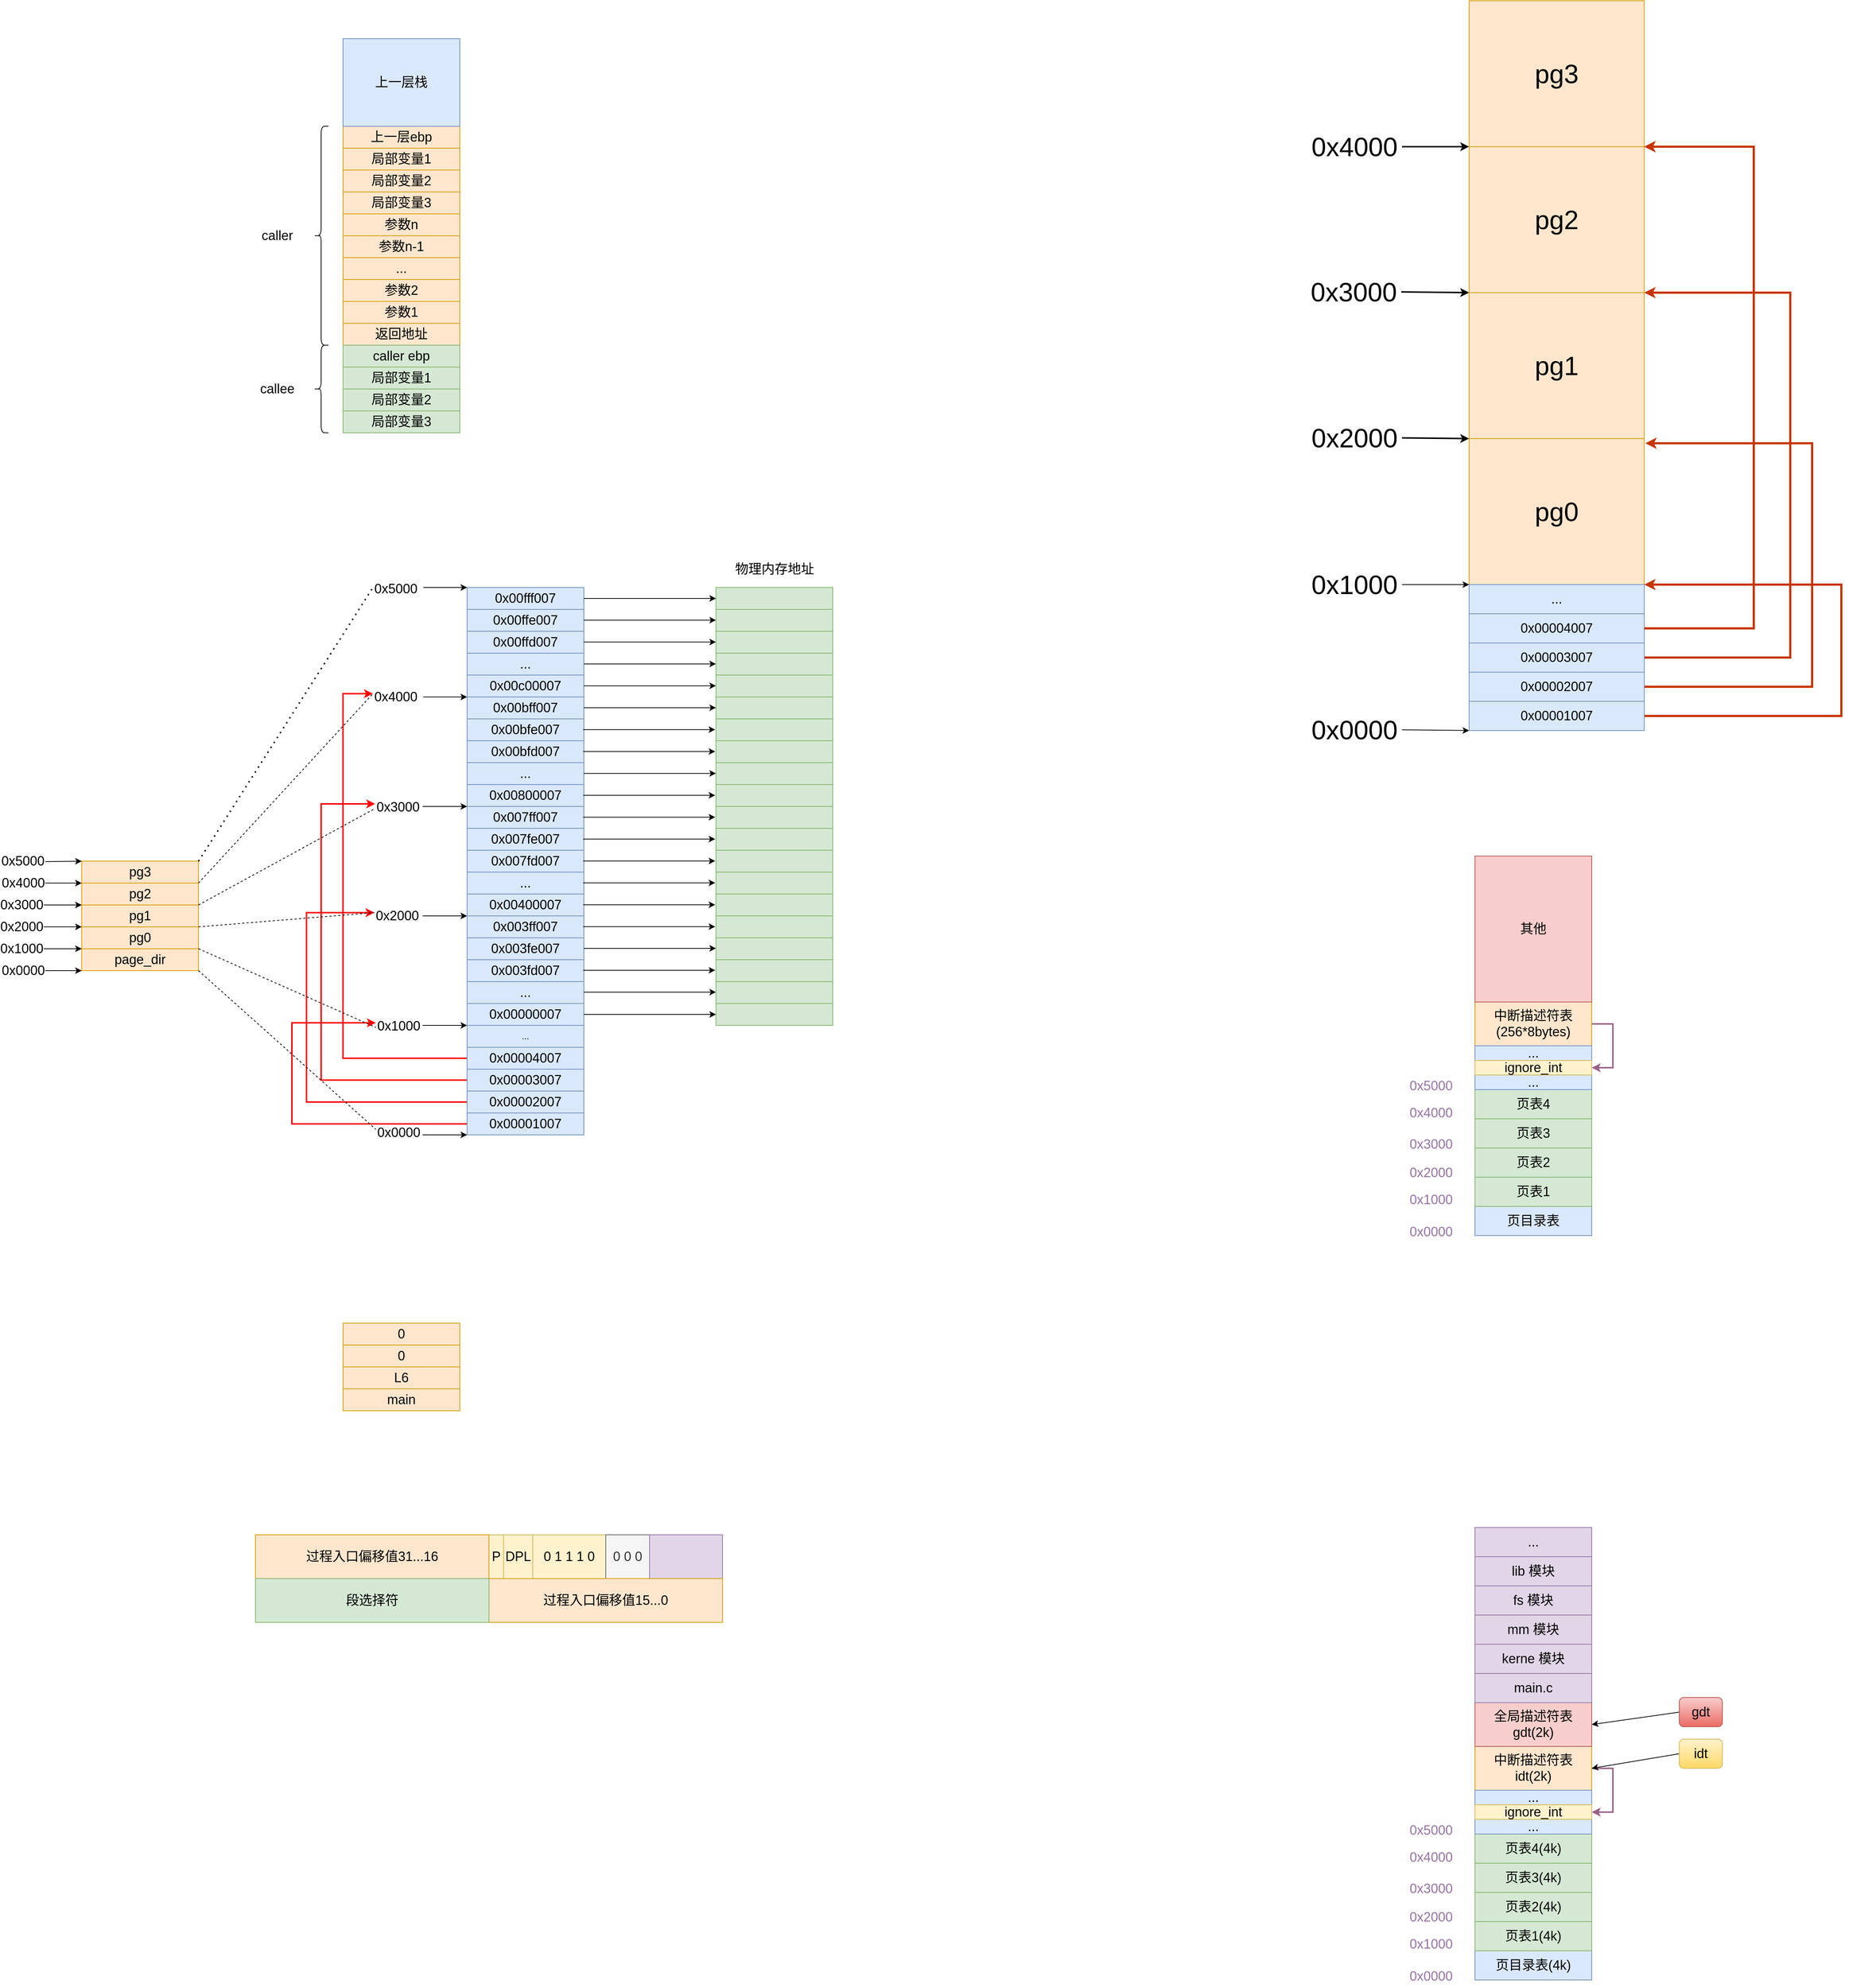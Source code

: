 <mxfile version="16.1.2" type="device"><diagram name="第 1 页" id="bQ2E3xwalqk0LuF7e_dH"><mxGraphModel dx="5567" dy="2857" grid="1" gridSize="10" guides="1" tooltips="1" connect="1" arrows="1" fold="1" page="1" pageScale="1" pageWidth="827" pageHeight="1169" math="0" shadow="0"><root><mxCell id="0"/><mxCell id="1" parent="0"/><mxCell id="a5w043l0XubTsEYKTTy5-1" value="&lt;font style=&quot;font-size: 18px;&quot;&gt;参数n&lt;/font&gt;" style="rounded=0;whiteSpace=wrap;html=1;fillColor=#ffe6cc;strokeColor=#d79b00;" parent="1" vertex="1"><mxGeometry x="320" y="680" width="160" height="30" as="geometry"/></mxCell><mxCell id="a5w043l0XubTsEYKTTy5-2" value="&lt;font style=&quot;font-size: 18px;&quot;&gt;参数n-1&lt;/font&gt;" style="rounded=0;whiteSpace=wrap;html=1;fillColor=#ffe6cc;strokeColor=#d79b00;" parent="1" vertex="1"><mxGeometry x="320" y="710" width="160" height="30" as="geometry"/></mxCell><mxCell id="a5w043l0XubTsEYKTTy5-4" value="&lt;span style=&quot;font-size: 18px;&quot;&gt;...&lt;/span&gt;" style="rounded=0;whiteSpace=wrap;html=1;fillColor=#ffe6cc;strokeColor=#d79b00;" parent="1" vertex="1"><mxGeometry x="320" y="740" width="160" height="30" as="geometry"/></mxCell><mxCell id="a5w043l0XubTsEYKTTy5-5" value="&lt;font style=&quot;font-size: 18px;&quot;&gt;参数2&lt;/font&gt;" style="rounded=0;whiteSpace=wrap;html=1;fillColor=#ffe6cc;strokeColor=#d79b00;" parent="1" vertex="1"><mxGeometry x="320" y="770" width="160" height="30" as="geometry"/></mxCell><mxCell id="a5w043l0XubTsEYKTTy5-7" value="&lt;font style=&quot;font-size: 18px;&quot;&gt;参数1&lt;/font&gt;" style="rounded=0;whiteSpace=wrap;html=1;fillColor=#ffe6cc;strokeColor=#d79b00;" parent="1" vertex="1"><mxGeometry x="320" y="800" width="160" height="30" as="geometry"/></mxCell><mxCell id="a5w043l0XubTsEYKTTy5-8" value="&lt;font style=&quot;font-size: 18px;&quot;&gt;返回地址&lt;/font&gt;" style="rounded=0;whiteSpace=wrap;html=1;fillColor=#ffe6cc;strokeColor=#d79b00;" parent="1" vertex="1"><mxGeometry x="320" y="830" width="160" height="30" as="geometry"/></mxCell><mxCell id="a5w043l0XubTsEYKTTy5-9" value="" style="shape=curlyBracket;whiteSpace=wrap;html=1;rounded=1;labelPosition=left;verticalLabelPosition=middle;align=right;verticalAlign=middle;fontSize=18;" parent="1" vertex="1"><mxGeometry x="280" y="560" width="20" height="300" as="geometry"/></mxCell><mxCell id="a5w043l0XubTsEYKTTy5-16" value="caller" style="text;strokeColor=none;align=center;fillColor=none;html=1;verticalAlign=middle;whiteSpace=wrap;rounded=0;fontSize=18;" parent="1" vertex="1"><mxGeometry x="200" y="695" width="60" height="30" as="geometry"/></mxCell><mxCell id="a5w043l0XubTsEYKTTy5-17" value="callee" style="text;strokeColor=none;align=center;fillColor=none;html=1;verticalAlign=middle;whiteSpace=wrap;rounded=0;fontSize=18;" parent="1" vertex="1"><mxGeometry x="200" y="905" width="60" height="30" as="geometry"/></mxCell><mxCell id="a5w043l0XubTsEYKTTy5-18" value="" style="shape=curlyBracket;whiteSpace=wrap;html=1;rounded=1;labelPosition=left;verticalLabelPosition=middle;align=right;verticalAlign=middle;fontSize=18;" parent="1" vertex="1"><mxGeometry x="280" y="860" width="20" height="120" as="geometry"/></mxCell><mxCell id="a5w043l0XubTsEYKTTy5-19" value="&lt;span style=&quot;font-size: 18px;&quot;&gt;caller ebp&lt;/span&gt;" style="rounded=0;whiteSpace=wrap;html=1;fillColor=#d5e8d4;strokeColor=#82b366;" parent="1" vertex="1"><mxGeometry x="320" y="860" width="160" height="30" as="geometry"/></mxCell><mxCell id="a5w043l0XubTsEYKTTy5-20" value="&lt;font style=&quot;font-size: 18px;&quot;&gt;局部变量1&lt;/font&gt;" style="rounded=0;whiteSpace=wrap;html=1;fillColor=#d5e8d4;strokeColor=#82b366;" parent="1" vertex="1"><mxGeometry x="320" y="890" width="160" height="30" as="geometry"/></mxCell><mxCell id="a5w043l0XubTsEYKTTy5-21" value="&lt;font style=&quot;font-size: 18px;&quot;&gt;局部变量2&lt;/font&gt;" style="rounded=0;whiteSpace=wrap;html=1;fillColor=#d5e8d4;strokeColor=#82b366;" parent="1" vertex="1"><mxGeometry x="320" y="920" width="160" height="30" as="geometry"/></mxCell><mxCell id="a5w043l0XubTsEYKTTy5-22" value="&lt;font style=&quot;font-size: 18px;&quot;&gt;局部变量3&lt;/font&gt;" style="rounded=0;whiteSpace=wrap;html=1;fillColor=#d5e8d4;strokeColor=#82b366;" parent="1" vertex="1"><mxGeometry x="320" y="950" width="160" height="30" as="geometry"/></mxCell><mxCell id="a5w043l0XubTsEYKTTy5-23" value="&lt;span style=&quot;font-size: 18px;&quot;&gt;上一层ebp&lt;/span&gt;" style="rounded=0;whiteSpace=wrap;html=1;fillColor=#ffe6cc;strokeColor=#d79b00;" parent="1" vertex="1"><mxGeometry x="320" y="560" width="160" height="30" as="geometry"/></mxCell><mxCell id="a5w043l0XubTsEYKTTy5-24" value="&lt;font style=&quot;font-size: 18px;&quot;&gt;局部变量1&lt;/font&gt;" style="rounded=0;whiteSpace=wrap;html=1;fillColor=#ffe6cc;strokeColor=#d79b00;" parent="1" vertex="1"><mxGeometry x="320" y="590" width="160" height="30" as="geometry"/></mxCell><mxCell id="a5w043l0XubTsEYKTTy5-25" value="&lt;font style=&quot;font-size: 18px;&quot;&gt;局部变量2&lt;/font&gt;" style="rounded=0;whiteSpace=wrap;html=1;fillColor=#ffe6cc;strokeColor=#d79b00;" parent="1" vertex="1"><mxGeometry x="320" y="620" width="160" height="30" as="geometry"/></mxCell><mxCell id="a5w043l0XubTsEYKTTy5-26" value="&lt;font style=&quot;font-size: 18px;&quot;&gt;局部变量3&lt;/font&gt;" style="rounded=0;whiteSpace=wrap;html=1;fillColor=#ffe6cc;strokeColor=#d79b00;" parent="1" vertex="1"><mxGeometry x="320" y="650" width="160" height="30" as="geometry"/></mxCell><mxCell id="a5w043l0XubTsEYKTTy5-27" value="&lt;span style=&quot;font-size: 18px;&quot;&gt;上一层栈&lt;/span&gt;" style="rounded=0;whiteSpace=wrap;html=1;fillColor=#dae8fc;strokeColor=#6c8ebf;" parent="1" vertex="1"><mxGeometry x="320" y="440" width="160" height="120" as="geometry"/></mxCell><mxCell id="a5w043l0XubTsEYKTTy5-28" value="&lt;span style=&quot;font-size: 18px;&quot;&gt;0&lt;/span&gt;" style="rounded=0;whiteSpace=wrap;html=1;fillColor=#ffe6cc;strokeColor=#d79b00;" parent="1" vertex="1"><mxGeometry x="320" y="2200" width="160" height="30" as="geometry"/></mxCell><mxCell id="a5w043l0XubTsEYKTTy5-29" value="&lt;font style=&quot;font-size: 18px;&quot;&gt;0&lt;/font&gt;" style="rounded=0;whiteSpace=wrap;html=1;fillColor=#ffe6cc;strokeColor=#d79b00;" parent="1" vertex="1"><mxGeometry x="320" y="2230" width="160" height="30" as="geometry"/></mxCell><mxCell id="a5w043l0XubTsEYKTTy5-30" value="&lt;font style=&quot;font-size: 18px;&quot;&gt;L6&lt;/font&gt;" style="rounded=0;whiteSpace=wrap;html=1;fillColor=#ffe6cc;strokeColor=#d79b00;" parent="1" vertex="1"><mxGeometry x="320" y="2260" width="160" height="30" as="geometry"/></mxCell><mxCell id="a5w043l0XubTsEYKTTy5-31" value="&lt;span style=&quot;font-size: 18px;&quot;&gt;main&lt;/span&gt;" style="rounded=0;whiteSpace=wrap;html=1;fillColor=#ffe6cc;strokeColor=#d79b00;" parent="1" vertex="1"><mxGeometry x="320" y="2290" width="160" height="30" as="geometry"/></mxCell><mxCell id="a5w043l0XubTsEYKTTy5-37" value="&lt;span style=&quot;font-size: 18px;&quot;&gt;0&lt;/span&gt;" style="rounded=0;whiteSpace=wrap;html=1;fillColor=#ffe6cc;strokeColor=#d79b00;" parent="1" vertex="1"><mxGeometry x="320" y="2230" width="160" height="30" as="geometry"/></mxCell><mxCell id="bxgYG-M-iNYFQ330CLMC-2" value="&lt;span style=&quot;font-size: 18px;&quot;&gt;pg2&lt;/span&gt;" style="rounded=0;whiteSpace=wrap;html=1;fillColor=#ffe6cc;strokeColor=#d79b00;" parent="1" vertex="1"><mxGeometry x="-38" y="1597" width="160" height="30" as="geometry"/></mxCell><mxCell id="bxgYG-M-iNYFQ330CLMC-3" value="&lt;font style=&quot;font-size: 18px;&quot;&gt;pg1&lt;/font&gt;" style="rounded=0;whiteSpace=wrap;html=1;fillColor=#ffe6cc;strokeColor=#d79b00;" parent="1" vertex="1"><mxGeometry x="-38" y="1627" width="160" height="30" as="geometry"/></mxCell><mxCell id="bxgYG-M-iNYFQ330CLMC-4" value="&lt;font style=&quot;font-size: 18px;&quot;&gt;pg0&lt;/font&gt;" style="rounded=0;whiteSpace=wrap;html=1;fillColor=#ffe6cc;strokeColor=#d79b00;" parent="1" vertex="1"><mxGeometry x="-38" y="1657" width="160" height="30" as="geometry"/></mxCell><mxCell id="bxgYG-M-iNYFQ330CLMC-5" value="&lt;span style=&quot;font-size: 18px;&quot;&gt;page_dir&lt;/span&gt;" style="rounded=0;whiteSpace=wrap;html=1;fillColor=#ffe6cc;strokeColor=#d79b00;" parent="1" vertex="1"><mxGeometry x="-38" y="1687" width="160" height="30" as="geometry"/></mxCell><mxCell id="bxgYG-M-iNYFQ330CLMC-6" value="&lt;span style=&quot;font-size: 18px;&quot;&gt;pg3&lt;/span&gt;" style="rounded=0;whiteSpace=wrap;html=1;fillColor=#ffe6cc;strokeColor=#d79b00;" parent="1" vertex="1"><mxGeometry x="-38" y="1567" width="160" height="30" as="geometry"/></mxCell><mxCell id="bxgYG-M-iNYFQ330CLMC-8" value="&lt;span style=&quot;font-size: 18px;&quot;&gt;0x00ffe007&lt;/span&gt;" style="rounded=0;whiteSpace=wrap;html=1;fillColor=#dae8fc;strokeColor=#6c8ebf;" parent="1" vertex="1"><mxGeometry x="490" y="1222" width="160" height="30" as="geometry"/></mxCell><mxCell id="bxgYG-M-iNYFQ330CLMC-9" value="&lt;font style=&quot;font-size: 18px;&quot;&gt;0x00ffd007&lt;/font&gt;" style="rounded=0;whiteSpace=wrap;html=1;fillColor=#dae8fc;strokeColor=#6c8ebf;" parent="1" vertex="1"><mxGeometry x="490" y="1252" width="160" height="30" as="geometry"/></mxCell><mxCell id="bxgYG-M-iNYFQ330CLMC-10" value="&lt;font style=&quot;font-size: 18px;&quot;&gt;...&lt;/font&gt;" style="rounded=0;whiteSpace=wrap;html=1;fillColor=#dae8fc;strokeColor=#6c8ebf;" parent="1" vertex="1"><mxGeometry x="490" y="1282" width="160" height="30" as="geometry"/></mxCell><mxCell id="bxgYG-M-iNYFQ330CLMC-11" value="&lt;span style=&quot;font-size: 18px;&quot;&gt;0x00c00007&lt;/span&gt;" style="rounded=0;whiteSpace=wrap;html=1;fillColor=#dae8fc;strokeColor=#6c8ebf;" parent="1" vertex="1"><mxGeometry x="490" y="1312" width="160" height="30" as="geometry"/></mxCell><mxCell id="bxgYG-M-iNYFQ330CLMC-12" value="&lt;span style=&quot;font-size: 18px;&quot;&gt;0x00fff007&lt;/span&gt;" style="rounded=0;whiteSpace=wrap;html=1;fillColor=#dae8fc;strokeColor=#6c8ebf;" parent="1" vertex="1"><mxGeometry x="490" y="1192" width="160" height="30" as="geometry"/></mxCell><mxCell id="bxgYG-M-iNYFQ330CLMC-13" value="&lt;font style=&quot;font-size: 18px;&quot;&gt;0x0000&lt;/font&gt;" style="text;strokeColor=none;align=center;fillColor=none;html=1;verticalAlign=middle;whiteSpace=wrap;rounded=0;" parent="1" vertex="1"><mxGeometry x="-148" y="1702" width="60" height="30" as="geometry"/></mxCell><mxCell id="bxgYG-M-iNYFQ330CLMC-14" value="&lt;font style=&quot;font-size: 18px;&quot;&gt;0x1000&lt;/font&gt;" style="text;strokeColor=none;align=center;fillColor=none;html=1;verticalAlign=middle;whiteSpace=wrap;rounded=0;" parent="1" vertex="1"><mxGeometry x="-150" y="1672" width="60" height="30" as="geometry"/></mxCell><mxCell id="bxgYG-M-iNYFQ330CLMC-15" value="&lt;font style=&quot;font-size: 18px;&quot;&gt;0x2000&lt;/font&gt;" style="text;strokeColor=none;align=center;fillColor=none;html=1;verticalAlign=middle;whiteSpace=wrap;rounded=0;" parent="1" vertex="1"><mxGeometry x="-150" y="1642" width="60" height="30" as="geometry"/></mxCell><mxCell id="bxgYG-M-iNYFQ330CLMC-16" value="&lt;font style=&quot;font-size: 18px;&quot;&gt;0x3000&lt;/font&gt;" style="text;strokeColor=none;align=center;fillColor=none;html=1;verticalAlign=middle;whiteSpace=wrap;rounded=0;" parent="1" vertex="1"><mxGeometry x="-150" y="1612" width="60" height="30" as="geometry"/></mxCell><mxCell id="bxgYG-M-iNYFQ330CLMC-17" value="&lt;font style=&quot;font-size: 18px;&quot;&gt;0x4000&lt;/font&gt;" style="text;strokeColor=none;align=center;fillColor=none;html=1;verticalAlign=middle;whiteSpace=wrap;rounded=0;" parent="1" vertex="1"><mxGeometry x="-148" y="1582" width="60" height="30" as="geometry"/></mxCell><mxCell id="bxgYG-M-iNYFQ330CLMC-18" value="&lt;span style=&quot;color: rgb(0, 0, 0); font-family: Helvetica; font-style: normal; font-variant-ligatures: normal; font-variant-caps: normal; font-weight: 400; letter-spacing: normal; orphans: 2; text-align: center; text-indent: 0px; text-transform: none; widows: 2; word-spacing: 0px; -webkit-text-stroke-width: 0px; background-color: rgb(251, 251, 251); text-decoration-thickness: initial; text-decoration-style: initial; text-decoration-color: initial; float: none; display: inline !important;&quot;&gt;&lt;font style=&quot;font-size: 18px;&quot;&gt;0x4000&lt;/font&gt;&lt;/span&gt;" style="text;whiteSpace=wrap;html=1;" parent="1" vertex="1"><mxGeometry x="361" y="1325" width="50" height="25" as="geometry"/></mxCell><mxCell id="bxgYG-M-iNYFQ330CLMC-19" value="&lt;span style=&quot;color: rgb(0, 0, 0); font-family: Helvetica; font-style: normal; font-variant-ligatures: normal; font-variant-caps: normal; font-weight: 400; letter-spacing: normal; orphans: 2; text-align: center; text-indent: 0px; text-transform: none; widows: 2; word-spacing: 0px; -webkit-text-stroke-width: 0px; background-color: rgb(251, 251, 251); text-decoration-thickness: initial; text-decoration-style: initial; text-decoration-color: initial; float: none; display: inline !important;&quot;&gt;&lt;font style=&quot;font-size: 18px;&quot;&gt;0x5000&lt;/font&gt;&lt;/span&gt;" style="text;whiteSpace=wrap;html=1;" parent="1" vertex="1"><mxGeometry x="361" y="1177" width="45" height="30" as="geometry"/></mxCell><mxCell id="bxgYG-M-iNYFQ330CLMC-20" value="" style="endArrow=classic;html=1;rounded=0;entryX=0;entryY=1;entryDx=0;entryDy=0;" parent="1" target="bxgYG-M-iNYFQ330CLMC-11" edge="1"><mxGeometry width="50" height="50" relative="1" as="geometry"><mxPoint x="430" y="1342" as="sourcePoint"/><mxPoint x="510" y="1382" as="targetPoint"/></mxGeometry></mxCell><mxCell id="bxgYG-M-iNYFQ330CLMC-21" value="" style="endArrow=classic;html=1;rounded=0;entryX=0;entryY=1;entryDx=0;entryDy=0;" parent="1" edge="1"><mxGeometry width="50" height="50" relative="1" as="geometry"><mxPoint x="430" y="1192.0" as="sourcePoint"/><mxPoint x="490" y="1192.0" as="targetPoint"/></mxGeometry></mxCell><mxCell id="bxgYG-M-iNYFQ330CLMC-34" value="&lt;span style=&quot;font-size: 18px;&quot;&gt;0x00bfe007&lt;/span&gt;" style="rounded=0;whiteSpace=wrap;html=1;fillColor=#dae8fc;strokeColor=#6c8ebf;" parent="1" vertex="1"><mxGeometry x="490" y="1372" width="160" height="30" as="geometry"/></mxCell><mxCell id="bxgYG-M-iNYFQ330CLMC-35" value="&lt;font style=&quot;font-size: 18px;&quot;&gt;0x00bfd007&lt;/font&gt;" style="rounded=0;whiteSpace=wrap;html=1;fillColor=#dae8fc;strokeColor=#6c8ebf;" parent="1" vertex="1"><mxGeometry x="490" y="1402" width="160" height="30" as="geometry"/></mxCell><mxCell id="bxgYG-M-iNYFQ330CLMC-36" value="&lt;font style=&quot;font-size: 18px;&quot;&gt;...&lt;/font&gt;" style="rounded=0;whiteSpace=wrap;html=1;fillColor=#dae8fc;strokeColor=#6c8ebf;" parent="1" vertex="1"><mxGeometry x="490" y="1432" width="160" height="30" as="geometry"/></mxCell><mxCell id="bxgYG-M-iNYFQ330CLMC-37" value="&lt;span style=&quot;font-size: 18px;&quot;&gt;0x00800007&lt;/span&gt;" style="rounded=0;whiteSpace=wrap;html=1;fillColor=#dae8fc;strokeColor=#6c8ebf;" parent="1" vertex="1"><mxGeometry x="490" y="1462" width="160" height="30" as="geometry"/></mxCell><mxCell id="bxgYG-M-iNYFQ330CLMC-38" value="&lt;span style=&quot;font-size: 18px;&quot;&gt;0x00bff007&lt;/span&gt;" style="rounded=0;whiteSpace=wrap;html=1;fillColor=#dae8fc;strokeColor=#6c8ebf;" parent="1" vertex="1"><mxGeometry x="490" y="1342" width="160" height="30" as="geometry"/></mxCell><mxCell id="bxgYG-M-iNYFQ330CLMC-39" value="&lt;span style=&quot;color: rgb(0, 0, 0); font-family: Helvetica; font-style: normal; font-variant-ligatures: normal; font-variant-caps: normal; font-weight: 400; letter-spacing: normal; orphans: 2; text-align: center; text-indent: 0px; text-transform: none; widows: 2; word-spacing: 0px; -webkit-text-stroke-width: 0px; background-color: rgb(251, 251, 251); text-decoration-thickness: initial; text-decoration-style: initial; text-decoration-color: initial; float: none; display: inline !important;&quot;&gt;&lt;font style=&quot;font-size: 18px;&quot;&gt;0x3000&lt;/font&gt;&lt;/span&gt;" style="text;whiteSpace=wrap;html=1;" parent="1" vertex="1"><mxGeometry x="364" y="1476" width="50" height="25" as="geometry"/></mxCell><mxCell id="bxgYG-M-iNYFQ330CLMC-41" value="" style="endArrow=classic;html=1;rounded=0;entryX=0;entryY=1;entryDx=0;entryDy=0;" parent="1" target="bxgYG-M-iNYFQ330CLMC-37" edge="1"><mxGeometry width="50" height="50" relative="1" as="geometry"><mxPoint x="429" y="1492" as="sourcePoint"/><mxPoint x="509" y="1532" as="targetPoint"/></mxGeometry></mxCell><mxCell id="bxgYG-M-iNYFQ330CLMC-44" value="&lt;span style=&quot;font-size: 18px;&quot;&gt;0x007fe007&lt;/span&gt;" style="rounded=0;whiteSpace=wrap;html=1;fillColor=#dae8fc;strokeColor=#6c8ebf;" parent="1" vertex="1"><mxGeometry x="490" y="1522" width="160" height="30" as="geometry"/></mxCell><mxCell id="bxgYG-M-iNYFQ330CLMC-45" value="&lt;font style=&quot;font-size: 18px;&quot;&gt;0x007fd007&lt;/font&gt;" style="rounded=0;whiteSpace=wrap;html=1;fillColor=#dae8fc;strokeColor=#6c8ebf;" parent="1" vertex="1"><mxGeometry x="490" y="1552" width="160" height="30" as="geometry"/></mxCell><mxCell id="bxgYG-M-iNYFQ330CLMC-46" value="&lt;font style=&quot;font-size: 18px;&quot;&gt;...&lt;/font&gt;" style="rounded=0;whiteSpace=wrap;html=1;fillColor=#dae8fc;strokeColor=#6c8ebf;" parent="1" vertex="1"><mxGeometry x="490" y="1582" width="160" height="30" as="geometry"/></mxCell><mxCell id="bxgYG-M-iNYFQ330CLMC-47" value="&lt;span style=&quot;font-size: 18px;&quot;&gt;0x00400007&lt;/span&gt;" style="rounded=0;whiteSpace=wrap;html=1;fillColor=#dae8fc;strokeColor=#6c8ebf;" parent="1" vertex="1"><mxGeometry x="490" y="1612" width="160" height="30" as="geometry"/></mxCell><mxCell id="bxgYG-M-iNYFQ330CLMC-48" value="&lt;span style=&quot;font-size: 18px;&quot;&gt;0x007ff007&lt;/span&gt;" style="rounded=0;whiteSpace=wrap;html=1;fillColor=#dae8fc;strokeColor=#6c8ebf;" parent="1" vertex="1"><mxGeometry x="490" y="1492" width="160" height="30" as="geometry"/></mxCell><mxCell id="bxgYG-M-iNYFQ330CLMC-49" value="&lt;span style=&quot;color: rgb(0, 0, 0); font-family: Helvetica; font-style: normal; font-variant-ligatures: normal; font-variant-caps: normal; font-weight: 400; letter-spacing: normal; orphans: 2; text-align: center; text-indent: 0px; text-transform: none; widows: 2; word-spacing: 0px; -webkit-text-stroke-width: 0px; background-color: rgb(251, 251, 251); text-decoration-thickness: initial; text-decoration-style: initial; text-decoration-color: initial; float: none; display: inline !important;&quot;&gt;&lt;font style=&quot;font-size: 18px;&quot;&gt;0x2000&lt;/font&gt;&lt;/span&gt;" style="text;whiteSpace=wrap;html=1;" parent="1" vertex="1"><mxGeometry x="363" y="1625" width="50" height="25" as="geometry"/></mxCell><mxCell id="bxgYG-M-iNYFQ330CLMC-50" value="" style="endArrow=classic;html=1;rounded=0;entryX=0;entryY=1;entryDx=0;entryDy=0;" parent="1" target="bxgYG-M-iNYFQ330CLMC-47" edge="1"><mxGeometry width="50" height="50" relative="1" as="geometry"><mxPoint x="429" y="1642" as="sourcePoint"/><mxPoint x="509" y="1682" as="targetPoint"/></mxGeometry></mxCell><mxCell id="bxgYG-M-iNYFQ330CLMC-52" value="&lt;span style=&quot;font-size: 18px;&quot;&gt;0x003fe007&lt;/span&gt;" style="rounded=0;whiteSpace=wrap;html=1;fillColor=#dae8fc;strokeColor=#6c8ebf;" parent="1" vertex="1"><mxGeometry x="490" y="1672" width="160" height="30" as="geometry"/></mxCell><mxCell id="bxgYG-M-iNYFQ330CLMC-53" value="&lt;font style=&quot;font-size: 18px;&quot;&gt;0x003fd007&lt;/font&gt;" style="rounded=0;whiteSpace=wrap;html=1;fillColor=#dae8fc;strokeColor=#6c8ebf;" parent="1" vertex="1"><mxGeometry x="490" y="1702" width="160" height="30" as="geometry"/></mxCell><mxCell id="bxgYG-M-iNYFQ330CLMC-54" value="&lt;font style=&quot;font-size: 18px;&quot;&gt;...&lt;/font&gt;" style="rounded=0;whiteSpace=wrap;html=1;fillColor=#dae8fc;strokeColor=#6c8ebf;" parent="1" vertex="1"><mxGeometry x="490" y="1732" width="160" height="30" as="geometry"/></mxCell><mxCell id="bxgYG-M-iNYFQ330CLMC-55" value="&lt;span style=&quot;font-size: 18px;&quot;&gt;0x00000007&lt;/span&gt;" style="rounded=0;whiteSpace=wrap;html=1;fillColor=#dae8fc;strokeColor=#6c8ebf;" parent="1" vertex="1"><mxGeometry x="490" y="1762" width="160" height="30" as="geometry"/></mxCell><mxCell id="bxgYG-M-iNYFQ330CLMC-56" value="&lt;span style=&quot;font-size: 18px;&quot;&gt;0x003ff007&lt;/span&gt;" style="rounded=0;whiteSpace=wrap;html=1;fillColor=#dae8fc;strokeColor=#6c8ebf;" parent="1" vertex="1"><mxGeometry x="490" y="1642" width="160" height="30" as="geometry"/></mxCell><mxCell id="bxgYG-M-iNYFQ330CLMC-57" value="&lt;span style=&quot;color: rgb(0, 0, 0); font-family: Helvetica; font-style: normal; font-variant-ligatures: normal; font-variant-caps: normal; font-weight: 400; letter-spacing: normal; orphans: 2; text-align: center; text-indent: 0px; text-transform: none; widows: 2; word-spacing: 0px; -webkit-text-stroke-width: 0px; background-color: rgb(251, 251, 251); text-decoration-thickness: initial; text-decoration-style: initial; text-decoration-color: initial; float: none; display: inline !important;&quot;&gt;&lt;font style=&quot;font-size: 18px;&quot;&gt;0x1000&lt;/font&gt;&lt;/span&gt;" style="text;whiteSpace=wrap;html=1;" parent="1" vertex="1"><mxGeometry x="365" y="1776" width="50" height="25" as="geometry"/></mxCell><mxCell id="bxgYG-M-iNYFQ330CLMC-58" value="" style="endArrow=classic;html=1;rounded=0;entryX=0;entryY=1;entryDx=0;entryDy=0;" parent="1" target="bxgYG-M-iNYFQ330CLMC-55" edge="1"><mxGeometry width="50" height="50" relative="1" as="geometry"><mxPoint x="429" y="1792" as="sourcePoint"/><mxPoint x="509" y="1832" as="targetPoint"/></mxGeometry></mxCell><mxCell id="bxgYG-M-iNYFQ330CLMC-59" value="" style="rounded=0;whiteSpace=wrap;html=1;fillColor=#d5e8d4;strokeColor=#82b366;" parent="1" vertex="1"><mxGeometry x="831" y="1222" width="160" height="30" as="geometry"/></mxCell><mxCell id="bxgYG-M-iNYFQ330CLMC-60" value="" style="rounded=0;whiteSpace=wrap;html=1;fillColor=#d5e8d4;strokeColor=#82b366;" parent="1" vertex="1"><mxGeometry x="831" y="1252" width="160" height="30" as="geometry"/></mxCell><mxCell id="bxgYG-M-iNYFQ330CLMC-61" value="" style="rounded=0;whiteSpace=wrap;html=1;fillColor=#d5e8d4;strokeColor=#82b366;" parent="1" vertex="1"><mxGeometry x="831" y="1282" width="160" height="30" as="geometry"/></mxCell><mxCell id="bxgYG-M-iNYFQ330CLMC-62" value="" style="rounded=0;whiteSpace=wrap;html=1;fillColor=#d5e8d4;strokeColor=#82b366;" parent="1" vertex="1"><mxGeometry x="831" y="1312" width="160" height="30" as="geometry"/></mxCell><mxCell id="bxgYG-M-iNYFQ330CLMC-63" value="" style="rounded=0;whiteSpace=wrap;html=1;fillColor=#d5e8d4;strokeColor=#82b366;" parent="1" vertex="1"><mxGeometry x="831" y="1192" width="160" height="30" as="geometry"/></mxCell><mxCell id="bxgYG-M-iNYFQ330CLMC-64" value="" style="rounded=0;whiteSpace=wrap;html=1;fillColor=#d5e8d4;strokeColor=#82b366;" parent="1" vertex="1"><mxGeometry x="831" y="1372" width="160" height="30" as="geometry"/></mxCell><mxCell id="bxgYG-M-iNYFQ330CLMC-65" value="" style="rounded=0;whiteSpace=wrap;html=1;fillColor=#d5e8d4;strokeColor=#82b366;" parent="1" vertex="1"><mxGeometry x="831" y="1402" width="160" height="30" as="geometry"/></mxCell><mxCell id="bxgYG-M-iNYFQ330CLMC-66" value="" style="rounded=0;whiteSpace=wrap;html=1;fillColor=#d5e8d4;strokeColor=#82b366;" parent="1" vertex="1"><mxGeometry x="831" y="1432" width="160" height="30" as="geometry"/></mxCell><mxCell id="bxgYG-M-iNYFQ330CLMC-67" value="" style="rounded=0;whiteSpace=wrap;html=1;fillColor=#d5e8d4;strokeColor=#82b366;" parent="1" vertex="1"><mxGeometry x="831" y="1462" width="160" height="30" as="geometry"/></mxCell><mxCell id="bxgYG-M-iNYFQ330CLMC-68" value="" style="rounded=0;whiteSpace=wrap;html=1;fillColor=#d5e8d4;strokeColor=#82b366;" parent="1" vertex="1"><mxGeometry x="831" y="1342" width="160" height="30" as="geometry"/></mxCell><mxCell id="bxgYG-M-iNYFQ330CLMC-69" value="" style="rounded=0;whiteSpace=wrap;html=1;fillColor=#d5e8d4;strokeColor=#82b366;" parent="1" vertex="1"><mxGeometry x="831" y="1522" width="160" height="30" as="geometry"/></mxCell><mxCell id="bxgYG-M-iNYFQ330CLMC-70" value="" style="rounded=0;whiteSpace=wrap;html=1;fillColor=#d5e8d4;strokeColor=#82b366;" parent="1" vertex="1"><mxGeometry x="831" y="1552" width="160" height="30" as="geometry"/></mxCell><mxCell id="bxgYG-M-iNYFQ330CLMC-71" value="" style="rounded=0;whiteSpace=wrap;html=1;fillColor=#d5e8d4;strokeColor=#82b366;" parent="1" vertex="1"><mxGeometry x="831" y="1582" width="160" height="30" as="geometry"/></mxCell><mxCell id="bxgYG-M-iNYFQ330CLMC-72" value="" style="rounded=0;whiteSpace=wrap;html=1;fillColor=#d5e8d4;strokeColor=#82b366;" parent="1" vertex="1"><mxGeometry x="831" y="1612" width="160" height="30" as="geometry"/></mxCell><mxCell id="bxgYG-M-iNYFQ330CLMC-73" value="" style="rounded=0;whiteSpace=wrap;html=1;fillColor=#d5e8d4;strokeColor=#82b366;" parent="1" vertex="1"><mxGeometry x="831" y="1492" width="160" height="30" as="geometry"/></mxCell><mxCell id="bxgYG-M-iNYFQ330CLMC-74" value="" style="rounded=0;whiteSpace=wrap;html=1;fillColor=#d5e8d4;strokeColor=#82b366;" parent="1" vertex="1"><mxGeometry x="831" y="1672" width="160" height="30" as="geometry"/></mxCell><mxCell id="bxgYG-M-iNYFQ330CLMC-75" value="" style="rounded=0;whiteSpace=wrap;html=1;fillColor=#d5e8d4;strokeColor=#82b366;" parent="1" vertex="1"><mxGeometry x="831" y="1702" width="160" height="30" as="geometry"/></mxCell><mxCell id="bxgYG-M-iNYFQ330CLMC-76" value="" style="rounded=0;whiteSpace=wrap;html=1;fillColor=#d5e8d4;strokeColor=#82b366;" parent="1" vertex="1"><mxGeometry x="831" y="1732" width="160" height="30" as="geometry"/></mxCell><mxCell id="bxgYG-M-iNYFQ330CLMC-77" value="" style="rounded=0;whiteSpace=wrap;html=1;fillColor=#d5e8d4;strokeColor=#82b366;" parent="1" vertex="1"><mxGeometry x="831" y="1762" width="160" height="30" as="geometry"/></mxCell><mxCell id="bxgYG-M-iNYFQ330CLMC-78" value="" style="rounded=0;whiteSpace=wrap;html=1;fillColor=#d5e8d4;strokeColor=#82b366;" parent="1" vertex="1"><mxGeometry x="831" y="1642" width="160" height="30" as="geometry"/></mxCell><mxCell id="bxgYG-M-iNYFQ330CLMC-79" value="&lt;span style=&quot;color: rgb(0, 0, 0); font-family: Helvetica; font-style: normal; font-variant-ligatures: normal; font-variant-caps: normal; font-weight: 400; letter-spacing: normal; orphans: 2; text-align: center; text-indent: 0px; text-transform: none; widows: 2; word-spacing: 0px; -webkit-text-stroke-width: 0px; background-color: rgb(251, 251, 251); text-decoration-thickness: initial; text-decoration-style: initial; text-decoration-color: initial; float: none; display: inline !important;&quot;&gt;&lt;font style=&quot;font-size: 18px;&quot;&gt;0x5000&lt;/font&gt;&lt;/span&gt;" style="text;whiteSpace=wrap;html=1;fontSize=18;" parent="1" vertex="1"><mxGeometry x="-150" y="1550" width="62" height="36" as="geometry"/></mxCell><mxCell id="bxgYG-M-iNYFQ330CLMC-80" value="" style="endArrow=classic;html=1;rounded=0;fontSize=18;exitX=1;exitY=0.5;exitDx=0;exitDy=0;entryX=0;entryY=0.5;entryDx=0;entryDy=0;" parent="1" source="bxgYG-M-iNYFQ330CLMC-55" target="bxgYG-M-iNYFQ330CLMC-77" edge="1"><mxGeometry width="50" height="50" relative="1" as="geometry"><mxPoint x="720" y="1802" as="sourcePoint"/><mxPoint x="770" y="1752" as="targetPoint"/></mxGeometry></mxCell><mxCell id="bxgYG-M-iNYFQ330CLMC-81" value="" style="endArrow=classic;html=1;rounded=0;fontSize=18;exitX=1;exitY=0.5;exitDx=0;exitDy=0;entryX=0;entryY=0.5;entryDx=0;entryDy=0;" parent="1" edge="1"><mxGeometry width="50" height="50" relative="1" as="geometry"><mxPoint x="650" y="1746.47" as="sourcePoint"/><mxPoint x="831" y="1746.47" as="targetPoint"/></mxGeometry></mxCell><mxCell id="bxgYG-M-iNYFQ330CLMC-82" value="" style="endArrow=classic;html=1;rounded=0;fontSize=18;exitX=1;exitY=0.5;exitDx=0;exitDy=0;entryX=0;entryY=0.5;entryDx=0;entryDy=0;" parent="1" edge="1"><mxGeometry width="50" height="50" relative="1" as="geometry"><mxPoint x="649" y="1716.47" as="sourcePoint"/><mxPoint x="830" y="1716.47" as="targetPoint"/></mxGeometry></mxCell><mxCell id="bxgYG-M-iNYFQ330CLMC-83" value="" style="endArrow=classic;html=1;rounded=0;fontSize=18;exitX=1;exitY=0.5;exitDx=0;exitDy=0;entryX=0;entryY=0.5;entryDx=0;entryDy=0;" parent="1" edge="1"><mxGeometry width="50" height="50" relative="1" as="geometry"><mxPoint x="650" y="1686.47" as="sourcePoint"/><mxPoint x="831" y="1686.47" as="targetPoint"/></mxGeometry></mxCell><mxCell id="bxgYG-M-iNYFQ330CLMC-84" value="" style="endArrow=classic;html=1;rounded=0;fontSize=18;exitX=1;exitY=0.5;exitDx=0;exitDy=0;entryX=0;entryY=0.5;entryDx=0;entryDy=0;" parent="1" edge="1"><mxGeometry width="50" height="50" relative="1" as="geometry"><mxPoint x="649" y="1656.74" as="sourcePoint"/><mxPoint x="830" y="1656.74" as="targetPoint"/></mxGeometry></mxCell><mxCell id="bxgYG-M-iNYFQ330CLMC-85" value="" style="endArrow=classic;html=1;rounded=0;fontSize=18;exitX=1;exitY=0.5;exitDx=0;exitDy=0;entryX=0;entryY=0.5;entryDx=0;entryDy=0;" parent="1" edge="1"><mxGeometry width="50" height="50" relative="1" as="geometry"><mxPoint x="649" y="1626.7" as="sourcePoint"/><mxPoint x="830" y="1626.7" as="targetPoint"/></mxGeometry></mxCell><mxCell id="bxgYG-M-iNYFQ330CLMC-86" value="" style="endArrow=classic;html=1;rounded=0;fontSize=18;exitX=1;exitY=0.5;exitDx=0;exitDy=0;entryX=0;entryY=0.5;entryDx=0;entryDy=0;" parent="1" edge="1"><mxGeometry width="50" height="50" relative="1" as="geometry"><mxPoint x="649" y="1596.7" as="sourcePoint"/><mxPoint x="830" y="1596.7" as="targetPoint"/></mxGeometry></mxCell><mxCell id="bxgYG-M-iNYFQ330CLMC-87" value="" style="endArrow=classic;html=1;rounded=0;fontSize=18;exitX=1;exitY=0.5;exitDx=0;exitDy=0;entryX=0;entryY=0.5;entryDx=0;entryDy=0;" parent="1" edge="1"><mxGeometry width="50" height="50" relative="1" as="geometry"><mxPoint x="649" y="1566.7" as="sourcePoint"/><mxPoint x="830" y="1566.7" as="targetPoint"/></mxGeometry></mxCell><mxCell id="bxgYG-M-iNYFQ330CLMC-88" value="" style="endArrow=classic;html=1;rounded=0;fontSize=18;exitX=1;exitY=0.5;exitDx=0;exitDy=0;entryX=0;entryY=0.5;entryDx=0;entryDy=0;" parent="1" edge="1"><mxGeometry width="50" height="50" relative="1" as="geometry"><mxPoint x="649" y="1536.7" as="sourcePoint"/><mxPoint x="830" y="1536.7" as="targetPoint"/></mxGeometry></mxCell><mxCell id="bxgYG-M-iNYFQ330CLMC-89" value="" style="endArrow=classic;html=1;rounded=0;fontSize=18;exitX=1;exitY=0.5;exitDx=0;exitDy=0;entryX=0;entryY=0.5;entryDx=0;entryDy=0;" parent="1" edge="1"><mxGeometry width="50" height="50" relative="1" as="geometry"><mxPoint x="649" y="1506.7" as="sourcePoint"/><mxPoint x="830" y="1506.7" as="targetPoint"/></mxGeometry></mxCell><mxCell id="bxgYG-M-iNYFQ330CLMC-90" value="" style="endArrow=classic;html=1;rounded=0;fontSize=18;exitX=1;exitY=0.5;exitDx=0;exitDy=0;entryX=0;entryY=0.5;entryDx=0;entryDy=0;" parent="1" edge="1"><mxGeometry width="50" height="50" relative="1" as="geometry"><mxPoint x="649" y="1476.7" as="sourcePoint"/><mxPoint x="830" y="1476.7" as="targetPoint"/></mxGeometry></mxCell><mxCell id="bxgYG-M-iNYFQ330CLMC-91" value="" style="endArrow=classic;html=1;rounded=0;fontSize=18;exitX=1;exitY=0.5;exitDx=0;exitDy=0;entryX=0;entryY=0.5;entryDx=0;entryDy=0;" parent="1" edge="1"><mxGeometry width="50" height="50" relative="1" as="geometry"><mxPoint x="650" y="1207" as="sourcePoint"/><mxPoint x="831" y="1207" as="targetPoint"/></mxGeometry></mxCell><mxCell id="bxgYG-M-iNYFQ330CLMC-92" value="" style="endArrow=classic;html=1;rounded=0;fontSize=18;exitX=1;exitY=0.5;exitDx=0;exitDy=0;entryX=0;entryY=0.5;entryDx=0;entryDy=0;" parent="1" edge="1"><mxGeometry width="50" height="50" relative="1" as="geometry"><mxPoint x="650" y="1236.7" as="sourcePoint"/><mxPoint x="831" y="1236.7" as="targetPoint"/></mxGeometry></mxCell><mxCell id="bxgYG-M-iNYFQ330CLMC-93" value="" style="endArrow=classic;html=1;rounded=0;fontSize=18;exitX=1;exitY=0.5;exitDx=0;exitDy=0;entryX=0;entryY=0.5;entryDx=0;entryDy=0;" parent="1" edge="1"><mxGeometry width="50" height="50" relative="1" as="geometry"><mxPoint x="650" y="1266.7" as="sourcePoint"/><mxPoint x="831" y="1266.7" as="targetPoint"/></mxGeometry></mxCell><mxCell id="bxgYG-M-iNYFQ330CLMC-94" value="" style="endArrow=classic;html=1;rounded=0;fontSize=18;exitX=1;exitY=0.5;exitDx=0;exitDy=0;entryX=0;entryY=0.5;entryDx=0;entryDy=0;" parent="1" edge="1"><mxGeometry width="50" height="50" relative="1" as="geometry"><mxPoint x="650" y="1296.7" as="sourcePoint"/><mxPoint x="831" y="1296.7" as="targetPoint"/></mxGeometry></mxCell><mxCell id="bxgYG-M-iNYFQ330CLMC-95" value="" style="endArrow=classic;html=1;rounded=0;fontSize=18;exitX=1;exitY=0.5;exitDx=0;exitDy=0;entryX=0;entryY=0.5;entryDx=0;entryDy=0;" parent="1" edge="1"><mxGeometry width="50" height="50" relative="1" as="geometry"><mxPoint x="650" y="1326.7" as="sourcePoint"/><mxPoint x="831" y="1326.7" as="targetPoint"/></mxGeometry></mxCell><mxCell id="bxgYG-M-iNYFQ330CLMC-96" value="" style="endArrow=classic;html=1;rounded=0;fontSize=18;exitX=1;exitY=0.5;exitDx=0;exitDy=0;entryX=0;entryY=0.5;entryDx=0;entryDy=0;" parent="1" edge="1"><mxGeometry width="50" height="50" relative="1" as="geometry"><mxPoint x="650" y="1356.7" as="sourcePoint"/><mxPoint x="831" y="1356.7" as="targetPoint"/></mxGeometry></mxCell><mxCell id="bxgYG-M-iNYFQ330CLMC-97" value="" style="endArrow=classic;html=1;rounded=0;fontSize=18;exitX=1;exitY=0.5;exitDx=0;exitDy=0;entryX=0;entryY=0.5;entryDx=0;entryDy=0;" parent="1" edge="1"><mxGeometry width="50" height="50" relative="1" as="geometry"><mxPoint x="649" y="1386.7" as="sourcePoint"/><mxPoint x="830" y="1386.7" as="targetPoint"/></mxGeometry></mxCell><mxCell id="bxgYG-M-iNYFQ330CLMC-98" value="" style="endArrow=classic;html=1;rounded=0;fontSize=18;exitX=1;exitY=0.5;exitDx=0;exitDy=0;entryX=0;entryY=0.5;entryDx=0;entryDy=0;" parent="1" edge="1"><mxGeometry width="50" height="50" relative="1" as="geometry"><mxPoint x="649" y="1416.7" as="sourcePoint"/><mxPoint x="830" y="1416.7" as="targetPoint"/></mxGeometry></mxCell><mxCell id="bxgYG-M-iNYFQ330CLMC-99" value="" style="endArrow=classic;html=1;rounded=0;fontSize=18;exitX=1;exitY=0.5;exitDx=0;exitDy=0;entryX=0;entryY=0.5;entryDx=0;entryDy=0;" parent="1" edge="1"><mxGeometry width="50" height="50" relative="1" as="geometry"><mxPoint x="650" y="1446.7" as="sourcePoint"/><mxPoint x="831" y="1446.7" as="targetPoint"/></mxGeometry></mxCell><mxCell id="bxgYG-M-iNYFQ330CLMC-100" value="物理内存地址" style="text;strokeColor=none;align=center;fillColor=none;html=1;verticalAlign=middle;whiteSpace=wrap;rounded=0;fontSize=18;" parent="1" vertex="1"><mxGeometry x="846.5" y="1152" width="129" height="30" as="geometry"/></mxCell><mxCell id="S1kMbkqROQlG33SkoOm3-1" value="" style="endArrow=classic;html=1;rounded=0;fontSize=18;entryX=0;entryY=1;entryDx=0;entryDy=0;exitX=1;exitY=0.5;exitDx=0;exitDy=0;" parent="1" source="bxgYG-M-iNYFQ330CLMC-13" target="bxgYG-M-iNYFQ330CLMC-5" edge="1"><mxGeometry width="50" height="50" relative="1" as="geometry"><mxPoint x="-78" y="1787" as="sourcePoint"/><mxPoint x="-28" y="1737" as="targetPoint"/></mxGeometry></mxCell><mxCell id="S1kMbkqROQlG33SkoOm3-2" value="" style="endArrow=classic;html=1;rounded=0;fontSize=18;entryX=0;entryY=0;entryDx=0;entryDy=0;exitX=1;exitY=0.5;exitDx=0;exitDy=0;" parent="1" source="bxgYG-M-iNYFQ330CLMC-14" target="bxgYG-M-iNYFQ330CLMC-5" edge="1"><mxGeometry width="50" height="50" relative="1" as="geometry"><mxPoint x="-88" y="1757" as="sourcePoint"/><mxPoint x="-38" y="1707" as="targetPoint"/></mxGeometry></mxCell><mxCell id="S1kMbkqROQlG33SkoOm3-3" value="" style="endArrow=classic;html=1;rounded=0;fontSize=18;entryX=0;entryY=0;entryDx=0;entryDy=0;exitX=1;exitY=0.5;exitDx=0;exitDy=0;" parent="1" source="bxgYG-M-iNYFQ330CLMC-15" target="bxgYG-M-iNYFQ330CLMC-4" edge="1"><mxGeometry width="50" height="50" relative="1" as="geometry"><mxPoint x="-98" y="1707" as="sourcePoint"/><mxPoint x="-48" y="1657" as="targetPoint"/></mxGeometry></mxCell><mxCell id="S1kMbkqROQlG33SkoOm3-4" value="" style="endArrow=classic;html=1;rounded=0;fontSize=18;entryX=0;entryY=0;entryDx=0;entryDy=0;exitX=1;exitY=0.5;exitDx=0;exitDy=0;" parent="1" source="bxgYG-M-iNYFQ330CLMC-16" target="bxgYG-M-iNYFQ330CLMC-3" edge="1"><mxGeometry width="50" height="50" relative="1" as="geometry"><mxPoint x="-88" y="1627" as="sourcePoint"/><mxPoint x="-58" y="1647" as="targetPoint"/></mxGeometry></mxCell><mxCell id="S1kMbkqROQlG33SkoOm3-5" value="" style="endArrow=classic;html=1;rounded=0;fontSize=18;entryX=0;entryY=1;entryDx=0;entryDy=0;exitX=1;exitY=0.5;exitDx=0;exitDy=0;" parent="1" source="bxgYG-M-iNYFQ330CLMC-17" target="bxgYG-M-iNYFQ330CLMC-6" edge="1"><mxGeometry width="50" height="50" relative="1" as="geometry"><mxPoint x="-118" y="1677" as="sourcePoint"/><mxPoint x="-68" y="1627" as="targetPoint"/></mxGeometry></mxCell><mxCell id="S1kMbkqROQlG33SkoOm3-6" value="" style="endArrow=classic;html=1;rounded=0;fontSize=18;entryX=0;entryY=0;entryDx=0;entryDy=0;" parent="1" source="bxgYG-M-iNYFQ330CLMC-79" target="bxgYG-M-iNYFQ330CLMC-6" edge="1"><mxGeometry width="50" height="50" relative="1" as="geometry"><mxPoint x="-98" y="1617" as="sourcePoint"/><mxPoint x="-48" y="1567" as="targetPoint"/></mxGeometry></mxCell><mxCell id="S1kMbkqROQlG33SkoOm3-25" style="edgeStyle=orthogonalEdgeStyle;rounded=0;orthogonalLoop=1;jettySize=auto;html=1;exitX=0;exitY=0.5;exitDx=0;exitDy=0;entryX=0;entryY=0.5;entryDx=0;entryDy=0;strokeColor=#FF0000;strokeWidth=2;fontSize=18;" parent="1" source="S1kMbkqROQlG33SkoOm3-7" target="bxgYG-M-iNYFQ330CLMC-18" edge="1"><mxGeometry relative="1" as="geometry"><Array as="points"><mxPoint x="320" y="1837"/><mxPoint x="320" y="1338"/></Array></mxGeometry></mxCell><mxCell id="S1kMbkqROQlG33SkoOm3-7" value="&lt;font style=&quot;font-size: 18px;&quot;&gt;0x00004007&lt;/font&gt;" style="rounded=0;whiteSpace=wrap;html=1;fillColor=#dae8fc;strokeColor=#6c8ebf;" parent="1" vertex="1"><mxGeometry x="490" y="1822" width="160" height="30" as="geometry"/></mxCell><mxCell id="S1kMbkqROQlG33SkoOm3-24" style="edgeStyle=orthogonalEdgeStyle;rounded=0;orthogonalLoop=1;jettySize=auto;html=1;exitX=0;exitY=0.5;exitDx=0;exitDy=0;entryX=0;entryY=0.5;entryDx=0;entryDy=0;strokeColor=#FF0000;strokeWidth=2;fontSize=18;" parent="1" source="S1kMbkqROQlG33SkoOm3-8" target="bxgYG-M-iNYFQ330CLMC-39" edge="1"><mxGeometry relative="1" as="geometry"><Array as="points"><mxPoint x="290" y="1867"/><mxPoint x="290" y="1488"/></Array></mxGeometry></mxCell><mxCell id="S1kMbkqROQlG33SkoOm3-8" value="&lt;font style=&quot;font-size: 18px;&quot;&gt;0x00003007&lt;/font&gt;" style="rounded=0;whiteSpace=wrap;html=1;fillColor=#dae8fc;strokeColor=#6c8ebf;" parent="1" vertex="1"><mxGeometry x="490" y="1852" width="160" height="30" as="geometry"/></mxCell><mxCell id="S1kMbkqROQlG33SkoOm3-20" style="edgeStyle=orthogonalEdgeStyle;rounded=0;orthogonalLoop=1;jettySize=auto;html=1;exitX=0;exitY=0.5;exitDx=0;exitDy=0;entryX=0;entryY=0.5;entryDx=0;entryDy=0;fontSize=18;strokeWidth=2;strokeColor=#FF0000;" parent="1" source="S1kMbkqROQlG33SkoOm3-10" target="bxgYG-M-iNYFQ330CLMC-57" edge="1"><mxGeometry relative="1" as="geometry"><Array as="points"><mxPoint x="250" y="1927"/><mxPoint x="250" y="1789"/></Array></mxGeometry></mxCell><mxCell id="S1kMbkqROQlG33SkoOm3-23" style="edgeStyle=orthogonalEdgeStyle;rounded=0;orthogonalLoop=1;jettySize=auto;html=1;exitX=0;exitY=0.5;exitDx=0;exitDy=0;entryX=0;entryY=0.5;entryDx=0;entryDy=0;strokeColor=#FF0000;strokeWidth=2;fontSize=18;" parent="1" source="S1kMbkqROQlG33SkoOm3-9" target="bxgYG-M-iNYFQ330CLMC-49" edge="1"><mxGeometry relative="1" as="geometry"><Array as="points"><mxPoint x="270" y="1897"/><mxPoint x="270" y="1638"/></Array></mxGeometry></mxCell><mxCell id="S1kMbkqROQlG33SkoOm3-9" value="&lt;font style=&quot;font-size: 18px;&quot;&gt;0x00002007&lt;/font&gt;" style="rounded=0;whiteSpace=wrap;html=1;fillColor=#dae8fc;strokeColor=#6c8ebf;" parent="1" vertex="1"><mxGeometry x="490" y="1882" width="160" height="30" as="geometry"/></mxCell><mxCell id="S1kMbkqROQlG33SkoOm3-10" value="&lt;font style=&quot;font-size: 18px;&quot;&gt;0x00001007&lt;/font&gt;" style="rounded=0;whiteSpace=wrap;html=1;fillColor=#dae8fc;strokeColor=#6c8ebf;" parent="1" vertex="1"><mxGeometry x="490" y="1912" width="160" height="30" as="geometry"/></mxCell><mxCell id="S1kMbkqROQlG33SkoOm3-11" value="..." style="rounded=0;whiteSpace=wrap;html=1;fillColor=#dae8fc;strokeColor=#6c8ebf;" parent="1" vertex="1"><mxGeometry x="490" y="1792" width="160" height="30" as="geometry"/></mxCell><mxCell id="S1kMbkqROQlG33SkoOm3-12" value="&lt;span style=&quot;color: rgb(0, 0, 0); font-family: Helvetica; font-style: normal; font-variant-ligatures: normal; font-variant-caps: normal; font-weight: 400; letter-spacing: normal; orphans: 2; text-align: center; text-indent: 0px; text-transform: none; widows: 2; word-spacing: 0px; -webkit-text-stroke-width: 0px; background-color: rgb(251, 251, 251); text-decoration-thickness: initial; text-decoration-style: initial; text-decoration-color: initial; float: none; display: inline !important;&quot;&gt;&lt;font style=&quot;font-size: 18px;&quot;&gt;0x0000&lt;/font&gt;&lt;/span&gt;" style="text;whiteSpace=wrap;html=1;" parent="1" vertex="1"><mxGeometry x="365" y="1922" width="50" height="25" as="geometry"/></mxCell><mxCell id="S1kMbkqROQlG33SkoOm3-13" value="" style="endArrow=classic;html=1;rounded=0;entryX=0;entryY=1;entryDx=0;entryDy=0;" parent="1" edge="1"><mxGeometry width="50" height="50" relative="1" as="geometry"><mxPoint x="429" y="1942" as="sourcePoint"/><mxPoint x="490" y="1942" as="targetPoint"/></mxGeometry></mxCell><mxCell id="S1kMbkqROQlG33SkoOm3-14" value="" style="endArrow=none;dashed=1;html=1;dashPattern=1 3;strokeWidth=2;rounded=0;fontSize=18;entryX=0;entryY=0.5;entryDx=0;entryDy=0;exitX=1;exitY=0;exitDx=0;exitDy=0;" parent="1" source="bxgYG-M-iNYFQ330CLMC-6" target="bxgYG-M-iNYFQ330CLMC-19" edge="1"><mxGeometry width="50" height="50" relative="1" as="geometry"><mxPoint x="130" y="1562" as="sourcePoint"/><mxPoint x="180" y="1512" as="targetPoint"/></mxGeometry></mxCell><mxCell id="S1kMbkqROQlG33SkoOm3-15" value="" style="endArrow=none;dashed=1;html=1;rounded=0;fontSize=18;exitX=1;exitY=0;exitDx=0;exitDy=0;entryX=0;entryY=0.5;entryDx=0;entryDy=0;" parent="1" source="bxgYG-M-iNYFQ330CLMC-2" target="bxgYG-M-iNYFQ330CLMC-18" edge="1"><mxGeometry width="50" height="50" relative="1" as="geometry"><mxPoint x="160" y="1612" as="sourcePoint"/><mxPoint x="210" y="1562" as="targetPoint"/></mxGeometry></mxCell><mxCell id="S1kMbkqROQlG33SkoOm3-16" value="" style="endArrow=none;dashed=1;html=1;rounded=0;fontSize=18;exitX=1;exitY=0;exitDx=0;exitDy=0;entryX=0;entryY=0.75;entryDx=0;entryDy=0;" parent="1" source="bxgYG-M-iNYFQ330CLMC-3" target="bxgYG-M-iNYFQ330CLMC-39" edge="1"><mxGeometry width="50" height="50" relative="1" as="geometry"><mxPoint x="190" y="1632" as="sourcePoint"/><mxPoint x="240" y="1582" as="targetPoint"/></mxGeometry></mxCell><mxCell id="S1kMbkqROQlG33SkoOm3-17" value="" style="endArrow=none;dashed=1;html=1;rounded=0;fontSize=18;exitX=1;exitY=1;exitDx=0;exitDy=0;entryX=0;entryY=0.5;entryDx=0;entryDy=0;" parent="1" source="bxgYG-M-iNYFQ330CLMC-3" target="bxgYG-M-iNYFQ330CLMC-49" edge="1"><mxGeometry width="50" height="50" relative="1" as="geometry"><mxPoint x="220" y="1712" as="sourcePoint"/><mxPoint x="270" y="1662" as="targetPoint"/></mxGeometry></mxCell><mxCell id="S1kMbkqROQlG33SkoOm3-18" value="" style="endArrow=none;dashed=1;html=1;rounded=0;fontSize=18;exitX=1;exitY=1;exitDx=0;exitDy=0;entryX=0;entryY=0.75;entryDx=0;entryDy=0;" parent="1" source="bxgYG-M-iNYFQ330CLMC-4" target="bxgYG-M-iNYFQ330CLMC-57" edge="1"><mxGeometry width="50" height="50" relative="1" as="geometry"><mxPoint x="170" y="1742" as="sourcePoint"/><mxPoint x="360" y="1792" as="targetPoint"/></mxGeometry></mxCell><mxCell id="S1kMbkqROQlG33SkoOm3-19" value="" style="endArrow=none;dashed=1;html=1;rounded=0;fontSize=18;exitX=1;exitY=1;exitDx=0;exitDy=0;entryX=0;entryY=0.5;entryDx=0;entryDy=0;" parent="1" source="bxgYG-M-iNYFQ330CLMC-5" target="S1kMbkqROQlG33SkoOm3-12" edge="1"><mxGeometry width="50" height="50" relative="1" as="geometry"><mxPoint x="40" y="1832" as="sourcePoint"/><mxPoint x="120" y="1792" as="targetPoint"/></mxGeometry></mxCell><mxCell id="5U8k_pvxkYrngqFR265z-4" value="&lt;font style=&quot;font-size: 18px&quot;&gt;P&lt;/font&gt;" style="rounded=0;whiteSpace=wrap;html=1;fillColor=#fff2cc;strokeColor=#d6b656;" parent="1" vertex="1"><mxGeometry x="520" y="2490" width="20" height="60" as="geometry"/></mxCell><mxCell id="5U8k_pvxkYrngqFR265z-7" value="&lt;font style=&quot;font-size: 18px&quot;&gt;DPL&lt;/font&gt;" style="rounded=0;whiteSpace=wrap;html=1;fillColor=#fff2cc;strokeColor=#d6b656;" parent="1" vertex="1"><mxGeometry x="540" y="2490" width="40" height="60" as="geometry"/></mxCell><mxCell id="5U8k_pvxkYrngqFR265z-10" value="&lt;font style=&quot;font-size: 18px&quot;&gt;0 1 1 1 0&lt;/font&gt;" style="rounded=0;whiteSpace=wrap;html=1;fillColor=#fff2cc;strokeColor=#d6b656;" parent="1" vertex="1"><mxGeometry x="580" y="2490" width="100" height="60" as="geometry"/></mxCell><mxCell id="5U8k_pvxkYrngqFR265z-17" value="0 0 0" style="rounded=0;whiteSpace=wrap;html=1;fontSize=18;fillColor=#f5f5f5;fontColor=#333333;strokeColor=#666666;" parent="1" vertex="1"><mxGeometry x="680" y="2490" width="60" height="60" as="geometry"/></mxCell><mxCell id="5U8k_pvxkYrngqFR265z-18" value="" style="rounded=0;whiteSpace=wrap;html=1;fillColor=#e1d5e7;strokeColor=#9673a6;" parent="1" vertex="1"><mxGeometry x="740" y="2490" width="100" height="60" as="geometry"/></mxCell><mxCell id="5U8k_pvxkYrngqFR265z-19" value="&lt;span&gt;过程入口偏移值15...0&lt;/span&gt;" style="rounded=0;whiteSpace=wrap;html=1;fontSize=18;fillColor=#ffe6cc;strokeColor=#d79b00;" parent="1" vertex="1"><mxGeometry x="520" y="2550" width="320" height="60" as="geometry"/></mxCell><mxCell id="5U8k_pvxkYrngqFR265z-20" value="过程入口偏移值31...16" style="rounded=0;whiteSpace=wrap;html=1;fontSize=18;fillColor=#ffe6cc;strokeColor=#d79b00;" parent="1" vertex="1"><mxGeometry x="200" y="2490" width="320" height="60" as="geometry"/></mxCell><mxCell id="5U8k_pvxkYrngqFR265z-21" value="段选择符" style="rounded=0;whiteSpace=wrap;html=1;fontSize=18;fillColor=#d5e8d4;strokeColor=#82b366;" parent="1" vertex="1"><mxGeometry x="200" y="2550" width="320" height="60" as="geometry"/></mxCell><mxCell id="FxoZS7uGyRq4oJD_3s7K-2" value="&lt;font style=&quot;font-size: 36px;&quot;&gt;pg1&lt;/font&gt;" style="rounded=0;whiteSpace=wrap;html=1;fillColor=#ffe6cc;strokeColor=#d79b00;" parent="1" vertex="1"><mxGeometry x="1863" y="788" width="240" height="200" as="geometry"/></mxCell><mxCell id="FxoZS7uGyRq4oJD_3s7K-3" value="&lt;font style=&quot;font-size: 36px;&quot;&gt;pg0&lt;/font&gt;" style="rounded=0;whiteSpace=wrap;html=1;fillColor=#ffe6cc;strokeColor=#d79b00;" parent="1" vertex="1"><mxGeometry x="1863" y="988" width="240" height="200" as="geometry"/></mxCell><mxCell id="FxoZS7uGyRq4oJD_3s7K-27" style="edgeStyle=orthogonalEdgeStyle;rounded=0;orthogonalLoop=1;jettySize=auto;html=1;exitX=1;exitY=0.5;exitDx=0;exitDy=0;entryX=1;entryY=0;entryDx=0;entryDy=0;strokeWidth=3;fontSize=36;fillColor=#fa6800;strokeColor=#C73500;" parent="1" source="FxoZS7uGyRq4oJD_3s7K-4" target="FxoZS7uGyRq4oJD_3s7K-21" edge="1"><mxGeometry relative="1" as="geometry"><Array as="points"><mxPoint x="2373" y="1368"/><mxPoint x="2373" y="1188"/></Array></mxGeometry></mxCell><mxCell id="FxoZS7uGyRq4oJD_3s7K-4" value="&lt;font style=&quot;font-size: 18px;&quot;&gt;0x00001007&lt;/font&gt;" style="rounded=0;whiteSpace=wrap;html=1;fillColor=#ffe6cc;strokeColor=#d79b00;" parent="1" vertex="1"><mxGeometry x="1863" y="1348" width="240" height="40" as="geometry"/></mxCell><mxCell id="FxoZS7uGyRq4oJD_3s7K-10" value="&lt;font style=&quot;font-size: 36px;&quot;&gt;0x4000&lt;/font&gt;" style="text;strokeColor=none;align=center;fillColor=none;html=1;verticalAlign=middle;whiteSpace=wrap;rounded=0;" parent="1" vertex="1"><mxGeometry x="1641" y="573" width="130" height="30" as="geometry"/></mxCell><mxCell id="FxoZS7uGyRq4oJD_3s7K-12" value="" style="endArrow=classic;html=1;rounded=0;fontSize=18;entryX=0;entryY=1;entryDx=0;entryDy=0;exitX=1;exitY=0.5;exitDx=0;exitDy=0;" parent="1" source="FxoZS7uGyRq4oJD_3s7K-36" target="FxoZS7uGyRq4oJD_3s7K-4" edge="1"><mxGeometry width="50" height="50" relative="1" as="geometry"><mxPoint x="1773" y="1389" as="sourcePoint"/><mxPoint x="1887" y="1292" as="targetPoint"/></mxGeometry></mxCell><mxCell id="FxoZS7uGyRq4oJD_3s7K-13" value="" style="endArrow=classic;html=1;rounded=0;fontSize=18;entryX=0;entryY=0;entryDx=0;entryDy=0;exitX=1;exitY=0.5;exitDx=0;exitDy=0;" parent="1" source="FxoZS7uGyRq4oJD_3s7K-35" target="FxoZS7uGyRq4oJD_3s7K-21" edge="1"><mxGeometry width="50" height="50" relative="1" as="geometry"><mxPoint x="1771" y="1188" as="sourcePoint"/><mxPoint x="1736" y="1095" as="targetPoint"/></mxGeometry></mxCell><mxCell id="FxoZS7uGyRq4oJD_3s7K-14" value="" style="endArrow=classic;html=1;rounded=0;fontSize=18;entryX=0;entryY=1;entryDx=0;entryDy=0;exitX=1;exitY=0.5;exitDx=0;exitDy=0;strokeWidth=2;" parent="1" source="FxoZS7uGyRq4oJD_3s7K-34" target="FxoZS7uGyRq4oJD_3s7K-2" edge="1"><mxGeometry width="50" height="50" relative="1" as="geometry"><mxPoint x="1773" y="988.0" as="sourcePoint"/><mxPoint x="1825" y="985" as="targetPoint"/></mxGeometry></mxCell><mxCell id="FxoZS7uGyRq4oJD_3s7K-15" value="" style="endArrow=classic;html=1;rounded=0;fontSize=18;entryX=0;entryY=1;entryDx=0;entryDy=0;exitX=1;exitY=0.5;exitDx=0;exitDy=0;strokeWidth=2;" parent="1" source="FxoZS7uGyRq4oJD_3s7K-33" target="FxoZS7uGyRq4oJD_3s7K-22" edge="1"><mxGeometry width="50" height="50" relative="1" as="geometry"><mxPoint x="1773" y="788" as="sourcePoint"/><mxPoint x="1825" y="790" as="targetPoint"/></mxGeometry></mxCell><mxCell id="FxoZS7uGyRq4oJD_3s7K-16" value="" style="endArrow=classic;html=1;rounded=0;fontSize=18;entryX=0;entryY=1;entryDx=0;entryDy=0;exitX=1;exitY=0.5;exitDx=0;exitDy=0;strokeWidth=2;" parent="1" source="FxoZS7uGyRq4oJD_3s7K-10" target="FxoZS7uGyRq4oJD_3s7K-23" edge="1"><mxGeometry width="50" height="50" relative="1" as="geometry"><mxPoint x="1723" y="588" as="sourcePoint"/><mxPoint x="1825" y="593" as="targetPoint"/></mxGeometry></mxCell><mxCell id="FxoZS7uGyRq4oJD_3s7K-28" style="edgeStyle=orthogonalEdgeStyle;rounded=0;orthogonalLoop=1;jettySize=auto;html=1;exitX=1;exitY=0.5;exitDx=0;exitDy=0;entryX=1.006;entryY=0.032;entryDx=0;entryDy=0;entryPerimeter=0;strokeWidth=3;fontSize=36;fillColor=#fa6800;strokeColor=#C73500;" parent="1" source="FxoZS7uGyRq4oJD_3s7K-18" target="FxoZS7uGyRq4oJD_3s7K-3" edge="1"><mxGeometry relative="1" as="geometry"><Array as="points"><mxPoint x="2333" y="1328"/><mxPoint x="2333" y="994"/></Array></mxGeometry></mxCell><mxCell id="FxoZS7uGyRq4oJD_3s7K-18" value="&lt;font style=&quot;font-size: 18px;&quot;&gt;0x00002007&lt;/font&gt;" style="rounded=0;whiteSpace=wrap;html=1;fillColor=#dae8fc;strokeColor=#6c8ebf;" parent="1" vertex="1"><mxGeometry x="1863" y="1308" width="240" height="40" as="geometry"/></mxCell><mxCell id="FxoZS7uGyRq4oJD_3s7K-29" style="edgeStyle=orthogonalEdgeStyle;rounded=0;orthogonalLoop=1;jettySize=auto;html=1;exitX=1;exitY=0.5;exitDx=0;exitDy=0;entryX=1;entryY=1;entryDx=0;entryDy=0;strokeWidth=3;fontSize=36;fillColor=#fa6800;strokeColor=#C73500;" parent="1" source="FxoZS7uGyRq4oJD_3s7K-19" target="FxoZS7uGyRq4oJD_3s7K-22" edge="1"><mxGeometry relative="1" as="geometry"><Array as="points"><mxPoint x="2303" y="1288"/><mxPoint x="2303" y="788"/></Array></mxGeometry></mxCell><mxCell id="FxoZS7uGyRq4oJD_3s7K-19" value="&lt;font style=&quot;font-size: 18px;&quot;&gt;0x00003007&lt;/font&gt;" style="rounded=0;whiteSpace=wrap;html=1;fillColor=#dae8fc;strokeColor=#6c8ebf;" parent="1" vertex="1"><mxGeometry x="1863" y="1268" width="240" height="40" as="geometry"/></mxCell><mxCell id="FxoZS7uGyRq4oJD_3s7K-30" style="edgeStyle=orthogonalEdgeStyle;rounded=0;orthogonalLoop=1;jettySize=auto;html=1;exitX=1;exitY=0.5;exitDx=0;exitDy=0;entryX=1;entryY=0;entryDx=0;entryDy=0;strokeWidth=3;fontSize=36;fillColor=#fa6800;strokeColor=#C73500;" parent="1" source="FxoZS7uGyRq4oJD_3s7K-20" target="FxoZS7uGyRq4oJD_3s7K-22" edge="1"><mxGeometry relative="1" as="geometry"><Array as="points"><mxPoint x="2253" y="1248"/><mxPoint x="2253" y="588"/></Array></mxGeometry></mxCell><mxCell id="FxoZS7uGyRq4oJD_3s7K-20" value="&lt;font style=&quot;font-size: 18px;&quot;&gt;0x00004007&lt;/font&gt;" style="rounded=0;whiteSpace=wrap;html=1;fillColor=#dae8fc;strokeColor=#6c8ebf;" parent="1" vertex="1"><mxGeometry x="1863" y="1228" width="240" height="40" as="geometry"/></mxCell><mxCell id="FxoZS7uGyRq4oJD_3s7K-21" value="&lt;span style=&quot;font-size: 18px;&quot;&gt;...&lt;/span&gt;" style="rounded=0;whiteSpace=wrap;html=1;fillColor=#dae8fc;strokeColor=#6c8ebf;" parent="1" vertex="1"><mxGeometry x="1863" y="1188" width="240" height="40" as="geometry"/></mxCell><mxCell id="FxoZS7uGyRq4oJD_3s7K-22" value="&lt;font style=&quot;font-size: 36px;&quot;&gt;pg2&lt;/font&gt;" style="rounded=0;whiteSpace=wrap;html=1;fillColor=#ffe6cc;strokeColor=#d79b00;" parent="1" vertex="1"><mxGeometry x="1863" y="588" width="240" height="200" as="geometry"/></mxCell><mxCell id="FxoZS7uGyRq4oJD_3s7K-23" value="&lt;font style=&quot;font-size: 36px;&quot;&gt;pg3&lt;/font&gt;" style="rounded=0;whiteSpace=wrap;html=1;fillColor=#ffe6cc;strokeColor=#d79b00;" parent="1" vertex="1"><mxGeometry x="1863" y="388" width="240" height="200" as="geometry"/></mxCell><mxCell id="FxoZS7uGyRq4oJD_3s7K-33" value="&lt;font style=&quot;font-size: 36px;&quot;&gt;0x3000&lt;/font&gt;" style="text;strokeColor=none;align=center;fillColor=none;html=1;verticalAlign=middle;whiteSpace=wrap;rounded=0;" parent="1" vertex="1"><mxGeometry x="1640" y="772" width="130" height="30" as="geometry"/></mxCell><mxCell id="FxoZS7uGyRq4oJD_3s7K-34" value="&lt;font style=&quot;font-size: 36px;&quot;&gt;0x2000&lt;/font&gt;" style="text;strokeColor=none;align=center;fillColor=none;html=1;verticalAlign=middle;whiteSpace=wrap;rounded=0;" parent="1" vertex="1"><mxGeometry x="1641" y="972" width="130" height="30" as="geometry"/></mxCell><mxCell id="FxoZS7uGyRq4oJD_3s7K-35" value="&lt;font style=&quot;font-size: 36px;&quot;&gt;0x1000&lt;/font&gt;" style="text;strokeColor=none;align=center;fillColor=none;html=1;verticalAlign=middle;whiteSpace=wrap;rounded=0;" parent="1" vertex="1"><mxGeometry x="1641" y="1173" width="130" height="30" as="geometry"/></mxCell><mxCell id="FxoZS7uGyRq4oJD_3s7K-36" value="&lt;font style=&quot;font-size: 36px;&quot;&gt;0x0000&lt;/font&gt;" style="text;strokeColor=none;align=center;fillColor=none;html=1;verticalAlign=middle;whiteSpace=wrap;rounded=0;" parent="1" vertex="1"><mxGeometry x="1641" y="1372" width="130" height="30" as="geometry"/></mxCell><mxCell id="FxoZS7uGyRq4oJD_3s7K-38" style="edgeStyle=orthogonalEdgeStyle;rounded=0;orthogonalLoop=1;jettySize=auto;html=1;exitX=1;exitY=0.5;exitDx=0;exitDy=0;entryX=1;entryY=0;entryDx=0;entryDy=0;strokeWidth=3;fontSize=36;fillColor=#fa6800;strokeColor=#C73500;" parent="1" edge="1"><mxGeometry relative="1" as="geometry"><mxPoint x="2103" y="1248" as="sourcePoint"/><mxPoint x="2103" y="588" as="targetPoint"/><Array as="points"><mxPoint x="2253" y="1248"/><mxPoint x="2253" y="588"/></Array></mxGeometry></mxCell><mxCell id="FxoZS7uGyRq4oJD_3s7K-39" value="&lt;font style=&quot;font-size: 18px;&quot;&gt;0x00001007&lt;/font&gt;" style="rounded=0;whiteSpace=wrap;html=1;fillColor=#dae8fc;strokeColor=#6c8ebf;" parent="1" vertex="1"><mxGeometry x="1863" y="1348" width="240" height="40" as="geometry"/></mxCell><mxCell id="OZiFJ0C9HPuhtdRwelzn-42" value="&lt;font style=&quot;font-size: 18px&quot;&gt;页目录表&lt;/font&gt;" style="rounded=0;whiteSpace=wrap;html=1;fillColor=#dae8fc;strokeColor=#6c8ebf;" parent="1" vertex="1"><mxGeometry x="1871" y="2040" width="160" height="40" as="geometry"/></mxCell><mxCell id="OZiFJ0C9HPuhtdRwelzn-45" value="&lt;font style=&quot;font-size: 18px&quot;&gt;页表1&lt;/font&gt;" style="rounded=0;whiteSpace=wrap;html=1;fillColor=#d5e8d4;strokeColor=#82b366;" parent="1" vertex="1"><mxGeometry x="1871" y="2000" width="160" height="40" as="geometry"/></mxCell><mxCell id="OZiFJ0C9HPuhtdRwelzn-46" value="&lt;span&gt;&lt;font style=&quot;font-size: 18px&quot;&gt;页表2&lt;/font&gt;&lt;/span&gt;" style="rounded=0;whiteSpace=wrap;html=1;fillColor=#d5e8d4;strokeColor=#82b366;" parent="1" vertex="1"><mxGeometry x="1871" y="1960" width="160" height="40" as="geometry"/></mxCell><mxCell id="OZiFJ0C9HPuhtdRwelzn-47" value="&lt;span&gt;&lt;font style=&quot;font-size: 18px&quot;&gt;页表3&lt;/font&gt;&lt;/span&gt;" style="rounded=0;whiteSpace=wrap;html=1;fillColor=#d5e8d4;strokeColor=#82b366;" parent="1" vertex="1"><mxGeometry x="1871" y="1920" width="160" height="40" as="geometry"/></mxCell><mxCell id="OZiFJ0C9HPuhtdRwelzn-48" value="&lt;span&gt;&lt;font style=&quot;font-size: 18px&quot;&gt;页表4&lt;/font&gt;&lt;/span&gt;" style="rounded=0;whiteSpace=wrap;html=1;fillColor=#d5e8d4;strokeColor=#82b366;" parent="1" vertex="1"><mxGeometry x="1871" y="1880" width="160" height="40" as="geometry"/></mxCell><mxCell id="OZiFJ0C9HPuhtdRwelzn-49" value="&lt;span&gt;&lt;font style=&quot;font-size: 18px&quot;&gt;...&lt;/font&gt;&lt;/span&gt;" style="rounded=0;whiteSpace=wrap;html=1;fillColor=#dae8fc;strokeColor=#6c8ebf;" parent="1" vertex="1"><mxGeometry x="1871" y="1860" width="160" height="20" as="geometry"/></mxCell><mxCell id="OZiFJ0C9HPuhtdRwelzn-61" style="edgeStyle=orthogonalEdgeStyle;rounded=0;orthogonalLoop=1;jettySize=auto;html=1;exitX=1;exitY=0.5;exitDx=0;exitDy=0;entryX=1;entryY=0.5;entryDx=0;entryDy=0;fontSize=18;fontColor=#9673A6;fillColor=#e6d0de;strokeColor=#996185;gradientColor=#d5739d;strokeWidth=2;" parent="1" source="OZiFJ0C9HPuhtdRwelzn-50" target="OZiFJ0C9HPuhtdRwelzn-60" edge="1"><mxGeometry relative="1" as="geometry"><Array as="points"><mxPoint x="2060" y="1790"/><mxPoint x="2060" y="1850"/></Array></mxGeometry></mxCell><mxCell id="OZiFJ0C9HPuhtdRwelzn-50" value="&lt;span&gt;&lt;font style=&quot;font-size: 18px&quot;&gt;中断描述符表&lt;br&gt;(256*8bytes)&lt;br&gt;&lt;/font&gt;&lt;/span&gt;" style="rounded=0;whiteSpace=wrap;html=1;fillColor=#ffe6cc;strokeColor=#d79b00;" parent="1" vertex="1"><mxGeometry x="1871" y="1760" width="160" height="60" as="geometry"/></mxCell><mxCell id="OZiFJ0C9HPuhtdRwelzn-51" value="&lt;span&gt;&lt;font style=&quot;font-size: 18px&quot;&gt;其他&lt;br&gt;&lt;/font&gt;&lt;/span&gt;" style="rounded=0;whiteSpace=wrap;html=1;fillColor=#f8cecc;strokeColor=#b85450;" parent="1" vertex="1"><mxGeometry x="1871" y="1560" width="160" height="200" as="geometry"/></mxCell><mxCell id="OZiFJ0C9HPuhtdRwelzn-52" value="&lt;font style=&quot;font-size: 18px&quot; color=&quot;#9673a6&quot;&gt;0x0000&lt;/font&gt;" style="text;align=center;html=1;verticalAlign=middle;whiteSpace=wrap;rounded=0;" parent="1" vertex="1"><mxGeometry x="1771" y="2060" width="80" height="30" as="geometry"/></mxCell><mxCell id="OZiFJ0C9HPuhtdRwelzn-53" value="&lt;font style=&quot;font-size: 18px&quot; color=&quot;#9673a6&quot;&gt;0x1000&lt;/font&gt;" style="text;strokeColor=none;align=center;fillColor=none;html=1;verticalAlign=middle;whiteSpace=wrap;rounded=0;" parent="1" vertex="1"><mxGeometry x="1771" y="2016" width="80" height="30" as="geometry"/></mxCell><mxCell id="OZiFJ0C9HPuhtdRwelzn-54" value="&lt;font style=&quot;font-size: 18px&quot; color=&quot;#9673a6&quot;&gt;0x2000&lt;/font&gt;" style="text;strokeColor=none;align=center;fillColor=none;html=1;verticalAlign=middle;whiteSpace=wrap;rounded=0;" parent="1" vertex="1"><mxGeometry x="1771" y="1979" width="80" height="30" as="geometry"/></mxCell><mxCell id="OZiFJ0C9HPuhtdRwelzn-55" value="&lt;font style=&quot;font-size: 18px&quot; color=&quot;#9673a6&quot;&gt;0x3000&lt;/font&gt;" style="text;strokeColor=none;align=center;fillColor=none;html=1;verticalAlign=middle;whiteSpace=wrap;rounded=0;" parent="1" vertex="1"><mxGeometry x="1771" y="1940" width="80" height="30" as="geometry"/></mxCell><mxCell id="OZiFJ0C9HPuhtdRwelzn-56" value="&lt;font style=&quot;font-size: 18px&quot; color=&quot;#9673a6&quot;&gt;0x4000&lt;/font&gt;" style="text;strokeColor=none;align=center;fillColor=none;html=1;verticalAlign=middle;whiteSpace=wrap;rounded=0;" parent="1" vertex="1"><mxGeometry x="1771" y="1897" width="80" height="30" as="geometry"/></mxCell><mxCell id="OZiFJ0C9HPuhtdRwelzn-57" value="&lt;font style=&quot;font-size: 18px&quot; color=&quot;#9673a6&quot;&gt;0x5000&lt;/font&gt;" style="text;strokeColor=none;align=center;fillColor=none;html=1;verticalAlign=middle;whiteSpace=wrap;rounded=0;" parent="1" vertex="1"><mxGeometry x="1771" y="1860" width="80" height="30" as="geometry"/></mxCell><mxCell id="OZiFJ0C9HPuhtdRwelzn-59" value="&lt;span&gt;&lt;font style=&quot;font-size: 18px&quot;&gt;...&lt;/font&gt;&lt;/span&gt;" style="rounded=0;whiteSpace=wrap;html=1;fillColor=#dae8fc;strokeColor=#6c8ebf;" parent="1" vertex="1"><mxGeometry x="1871" y="1820" width="160" height="20" as="geometry"/></mxCell><mxCell id="OZiFJ0C9HPuhtdRwelzn-60" value="&lt;span&gt;&lt;font style=&quot;font-size: 18px&quot;&gt;ignore_int&lt;/font&gt;&lt;/span&gt;" style="rounded=0;whiteSpace=wrap;html=1;fillColor=#fff2cc;strokeColor=#d6b656;" parent="1" vertex="1"><mxGeometry x="1871" y="1840" width="160" height="20" as="geometry"/></mxCell><mxCell id="5HpNMHbFu9rESJu8VuA1-1" value="&lt;font style=&quot;font-size: 18px&quot;&gt;页目录表(4k)&lt;/font&gt;" style="rounded=0;whiteSpace=wrap;html=1;fillColor=#dae8fc;strokeColor=#6c8ebf;" vertex="1" parent="1"><mxGeometry x="1871" y="3060" width="160" height="40" as="geometry"/></mxCell><mxCell id="5HpNMHbFu9rESJu8VuA1-2" value="&lt;font style=&quot;font-size: 18px&quot;&gt;页表1(4k)&lt;/font&gt;" style="rounded=0;whiteSpace=wrap;html=1;fillColor=#d5e8d4;strokeColor=#82b366;" vertex="1" parent="1"><mxGeometry x="1871" y="3020" width="160" height="40" as="geometry"/></mxCell><mxCell id="5HpNMHbFu9rESJu8VuA1-3" value="&lt;span&gt;&lt;font style=&quot;font-size: 18px&quot;&gt;页表2(4k)&lt;/font&gt;&lt;/span&gt;" style="rounded=0;whiteSpace=wrap;html=1;fillColor=#d5e8d4;strokeColor=#82b366;" vertex="1" parent="1"><mxGeometry x="1871" y="2980" width="160" height="40" as="geometry"/></mxCell><mxCell id="5HpNMHbFu9rESJu8VuA1-4" value="&lt;span&gt;&lt;font style=&quot;font-size: 18px&quot;&gt;页表3(4k)&lt;/font&gt;&lt;/span&gt;" style="rounded=0;whiteSpace=wrap;html=1;fillColor=#d5e8d4;strokeColor=#82b366;" vertex="1" parent="1"><mxGeometry x="1871" y="2940" width="160" height="40" as="geometry"/></mxCell><mxCell id="5HpNMHbFu9rESJu8VuA1-5" value="&lt;span&gt;&lt;font style=&quot;font-size: 18px&quot;&gt;页表4(4k)&lt;/font&gt;&lt;/span&gt;" style="rounded=0;whiteSpace=wrap;html=1;fillColor=#d5e8d4;strokeColor=#82b366;" vertex="1" parent="1"><mxGeometry x="1871" y="2900" width="160" height="40" as="geometry"/></mxCell><mxCell id="5HpNMHbFu9rESJu8VuA1-6" value="&lt;span&gt;&lt;font style=&quot;font-size: 18px&quot;&gt;...&lt;/font&gt;&lt;/span&gt;" style="rounded=0;whiteSpace=wrap;html=1;fillColor=#dae8fc;strokeColor=#6c8ebf;" vertex="1" parent="1"><mxGeometry x="1871" y="2880" width="160" height="20" as="geometry"/></mxCell><mxCell id="5HpNMHbFu9rESJu8VuA1-7" style="edgeStyle=orthogonalEdgeStyle;rounded=0;orthogonalLoop=1;jettySize=auto;html=1;exitX=1;exitY=0.5;exitDx=0;exitDy=0;entryX=1;entryY=0.5;entryDx=0;entryDy=0;fontSize=18;fontColor=#9673A6;fillColor=#e6d0de;strokeColor=#996185;gradientColor=#d5739d;strokeWidth=2;" edge="1" parent="1" source="5HpNMHbFu9rESJu8VuA1-8" target="5HpNMHbFu9rESJu8VuA1-17"><mxGeometry relative="1" as="geometry"><Array as="points"><mxPoint x="2060" y="2810"/><mxPoint x="2060" y="2870"/></Array></mxGeometry></mxCell><mxCell id="5HpNMHbFu9rESJu8VuA1-8" value="&lt;span&gt;&lt;font style=&quot;font-size: 18px&quot;&gt;中断描述符表&lt;br&gt;idt(2k)&lt;br&gt;&lt;/font&gt;&lt;/span&gt;" style="rounded=0;whiteSpace=wrap;html=1;fillColor=#ffe6cc;strokeColor=#d79b00;" vertex="1" parent="1"><mxGeometry x="1871" y="2780" width="160" height="60" as="geometry"/></mxCell><mxCell id="5HpNMHbFu9rESJu8VuA1-9" value="&lt;span&gt;&lt;font style=&quot;font-size: 18px&quot;&gt;全局描述符表&lt;br&gt;gdt(2k)&lt;br&gt;&lt;/font&gt;&lt;/span&gt;" style="rounded=0;whiteSpace=wrap;html=1;fillColor=#f8cecc;strokeColor=#b85450;" vertex="1" parent="1"><mxGeometry x="1871" y="2720" width="160" height="60" as="geometry"/></mxCell><mxCell id="5HpNMHbFu9rESJu8VuA1-10" value="&lt;font style=&quot;font-size: 18px&quot; color=&quot;#9673a6&quot;&gt;0x0000&lt;/font&gt;" style="text;align=center;html=1;verticalAlign=middle;whiteSpace=wrap;rounded=0;" vertex="1" parent="1"><mxGeometry x="1771" y="3080" width="80" height="30" as="geometry"/></mxCell><mxCell id="5HpNMHbFu9rESJu8VuA1-11" value="&lt;font style=&quot;font-size: 18px&quot; color=&quot;#9673a6&quot;&gt;0x1000&lt;/font&gt;" style="text;strokeColor=none;align=center;fillColor=none;html=1;verticalAlign=middle;whiteSpace=wrap;rounded=0;" vertex="1" parent="1"><mxGeometry x="1771" y="3036" width="80" height="30" as="geometry"/></mxCell><mxCell id="5HpNMHbFu9rESJu8VuA1-12" value="&lt;font style=&quot;font-size: 18px&quot; color=&quot;#9673a6&quot;&gt;0x2000&lt;/font&gt;" style="text;strokeColor=none;align=center;fillColor=none;html=1;verticalAlign=middle;whiteSpace=wrap;rounded=0;" vertex="1" parent="1"><mxGeometry x="1771" y="2999" width="80" height="30" as="geometry"/></mxCell><mxCell id="5HpNMHbFu9rESJu8VuA1-13" value="&lt;font style=&quot;font-size: 18px&quot; color=&quot;#9673a6&quot;&gt;0x3000&lt;/font&gt;" style="text;strokeColor=none;align=center;fillColor=none;html=1;verticalAlign=middle;whiteSpace=wrap;rounded=0;" vertex="1" parent="1"><mxGeometry x="1771" y="2960" width="80" height="30" as="geometry"/></mxCell><mxCell id="5HpNMHbFu9rESJu8VuA1-14" value="&lt;font style=&quot;font-size: 18px&quot; color=&quot;#9673a6&quot;&gt;0x4000&lt;/font&gt;" style="text;strokeColor=none;align=center;fillColor=none;html=1;verticalAlign=middle;whiteSpace=wrap;rounded=0;" vertex="1" parent="1"><mxGeometry x="1771" y="2917" width="80" height="30" as="geometry"/></mxCell><mxCell id="5HpNMHbFu9rESJu8VuA1-15" value="&lt;font style=&quot;font-size: 18px&quot; color=&quot;#9673a6&quot;&gt;0x5000&lt;/font&gt;" style="text;strokeColor=none;align=center;fillColor=none;html=1;verticalAlign=middle;whiteSpace=wrap;rounded=0;" vertex="1" parent="1"><mxGeometry x="1771" y="2880" width="80" height="30" as="geometry"/></mxCell><mxCell id="5HpNMHbFu9rESJu8VuA1-16" value="&lt;span&gt;&lt;font style=&quot;font-size: 18px&quot;&gt;...&lt;/font&gt;&lt;/span&gt;" style="rounded=0;whiteSpace=wrap;html=1;fillColor=#dae8fc;strokeColor=#6c8ebf;" vertex="1" parent="1"><mxGeometry x="1871" y="2840" width="160" height="20" as="geometry"/></mxCell><mxCell id="5HpNMHbFu9rESJu8VuA1-17" value="&lt;span&gt;&lt;font style=&quot;font-size: 18px&quot;&gt;ignore_int&lt;/font&gt;&lt;/span&gt;" style="rounded=0;whiteSpace=wrap;html=1;fillColor=#fff2cc;strokeColor=#d6b656;" vertex="1" parent="1"><mxGeometry x="1871" y="2860" width="160" height="20" as="geometry"/></mxCell><mxCell id="5HpNMHbFu9rESJu8VuA1-24" style="edgeStyle=none;rounded=0;orthogonalLoop=1;jettySize=auto;html=1;exitX=0;exitY=0.5;exitDx=0;exitDy=0;entryX=1;entryY=0.5;entryDx=0;entryDy=0;fontSize=18;" edge="1" parent="1" source="5HpNMHbFu9rESJu8VuA1-19" target="5HpNMHbFu9rESJu8VuA1-9"><mxGeometry relative="1" as="geometry"/></mxCell><mxCell id="5HpNMHbFu9rESJu8VuA1-19" value="&lt;font style=&quot;font-size: 18px&quot;&gt;gdt&lt;/font&gt;" style="rounded=1;whiteSpace=wrap;html=1;fillColor=#f8cecc;strokeColor=#b85450;gradientColor=#ea6b66;" vertex="1" parent="1"><mxGeometry x="2151" y="2713" width="59" height="40" as="geometry"/></mxCell><mxCell id="5HpNMHbFu9rESJu8VuA1-23" style="edgeStyle=none;rounded=0;orthogonalLoop=1;jettySize=auto;html=1;exitX=0;exitY=0.5;exitDx=0;exitDy=0;entryX=1;entryY=0.5;entryDx=0;entryDy=0;fontSize=18;" edge="1" parent="1" source="5HpNMHbFu9rESJu8VuA1-20" target="5HpNMHbFu9rESJu8VuA1-8"><mxGeometry relative="1" as="geometry"/></mxCell><mxCell id="5HpNMHbFu9rESJu8VuA1-20" value="&lt;font style=&quot;font-size: 18px&quot;&gt;idt&lt;/font&gt;" style="rounded=1;whiteSpace=wrap;html=1;fillColor=#fff2cc;strokeColor=#d6b656;gradientColor=#ffd966;" vertex="1" parent="1"><mxGeometry x="2151" y="2770" width="59" height="40" as="geometry"/></mxCell><mxCell id="5HpNMHbFu9rESJu8VuA1-25" value="&lt;span&gt;&lt;font style=&quot;font-size: 18px&quot;&gt;main.c&lt;br&gt;&lt;/font&gt;&lt;/span&gt;" style="rounded=0;whiteSpace=wrap;html=1;fillColor=#e1d5e7;strokeColor=#9673a6;" vertex="1" parent="1"><mxGeometry x="1871" y="2680" width="160" height="40" as="geometry"/></mxCell><mxCell id="5HpNMHbFu9rESJu8VuA1-26" value="&lt;span&gt;&lt;font style=&quot;font-size: 18px&quot;&gt;kerne 模块&lt;br&gt;&lt;/font&gt;&lt;/span&gt;" style="rounded=0;whiteSpace=wrap;html=1;fillColor=#e1d5e7;strokeColor=#9673a6;" vertex="1" parent="1"><mxGeometry x="1871" y="2640" width="160" height="40" as="geometry"/></mxCell><mxCell id="5HpNMHbFu9rESJu8VuA1-27" value="&lt;span&gt;&lt;font style=&quot;font-size: 18px&quot;&gt;mm 模块&lt;br&gt;&lt;/font&gt;&lt;/span&gt;" style="rounded=0;whiteSpace=wrap;html=1;fillColor=#e1d5e7;strokeColor=#9673a6;" vertex="1" parent="1"><mxGeometry x="1871" y="2600" width="160" height="40" as="geometry"/></mxCell><mxCell id="5HpNMHbFu9rESJu8VuA1-28" value="&lt;span&gt;&lt;font style=&quot;font-size: 18px&quot;&gt;fs 模块&lt;br&gt;&lt;/font&gt;&lt;/span&gt;" style="rounded=0;whiteSpace=wrap;html=1;fillColor=#e1d5e7;strokeColor=#9673a6;" vertex="1" parent="1"><mxGeometry x="1871" y="2560" width="160" height="40" as="geometry"/></mxCell><mxCell id="5HpNMHbFu9rESJu8VuA1-29" value="&lt;span&gt;&lt;font style=&quot;font-size: 18px&quot;&gt;lib 模块&lt;br&gt;&lt;/font&gt;&lt;/span&gt;" style="rounded=0;whiteSpace=wrap;html=1;fillColor=#e1d5e7;strokeColor=#9673a6;" vertex="1" parent="1"><mxGeometry x="1871" y="2520" width="160" height="40" as="geometry"/></mxCell><mxCell id="5HpNMHbFu9rESJu8VuA1-30" value="&lt;span&gt;&lt;font style=&quot;font-size: 18px&quot;&gt;...&lt;br&gt;&lt;/font&gt;&lt;/span&gt;" style="rounded=0;whiteSpace=wrap;html=1;fillColor=#e1d5e7;strokeColor=#9673a6;" vertex="1" parent="1"><mxGeometry x="1871" y="2480" width="160" height="40" as="geometry"/></mxCell></root></mxGraphModel></diagram></mxfile>